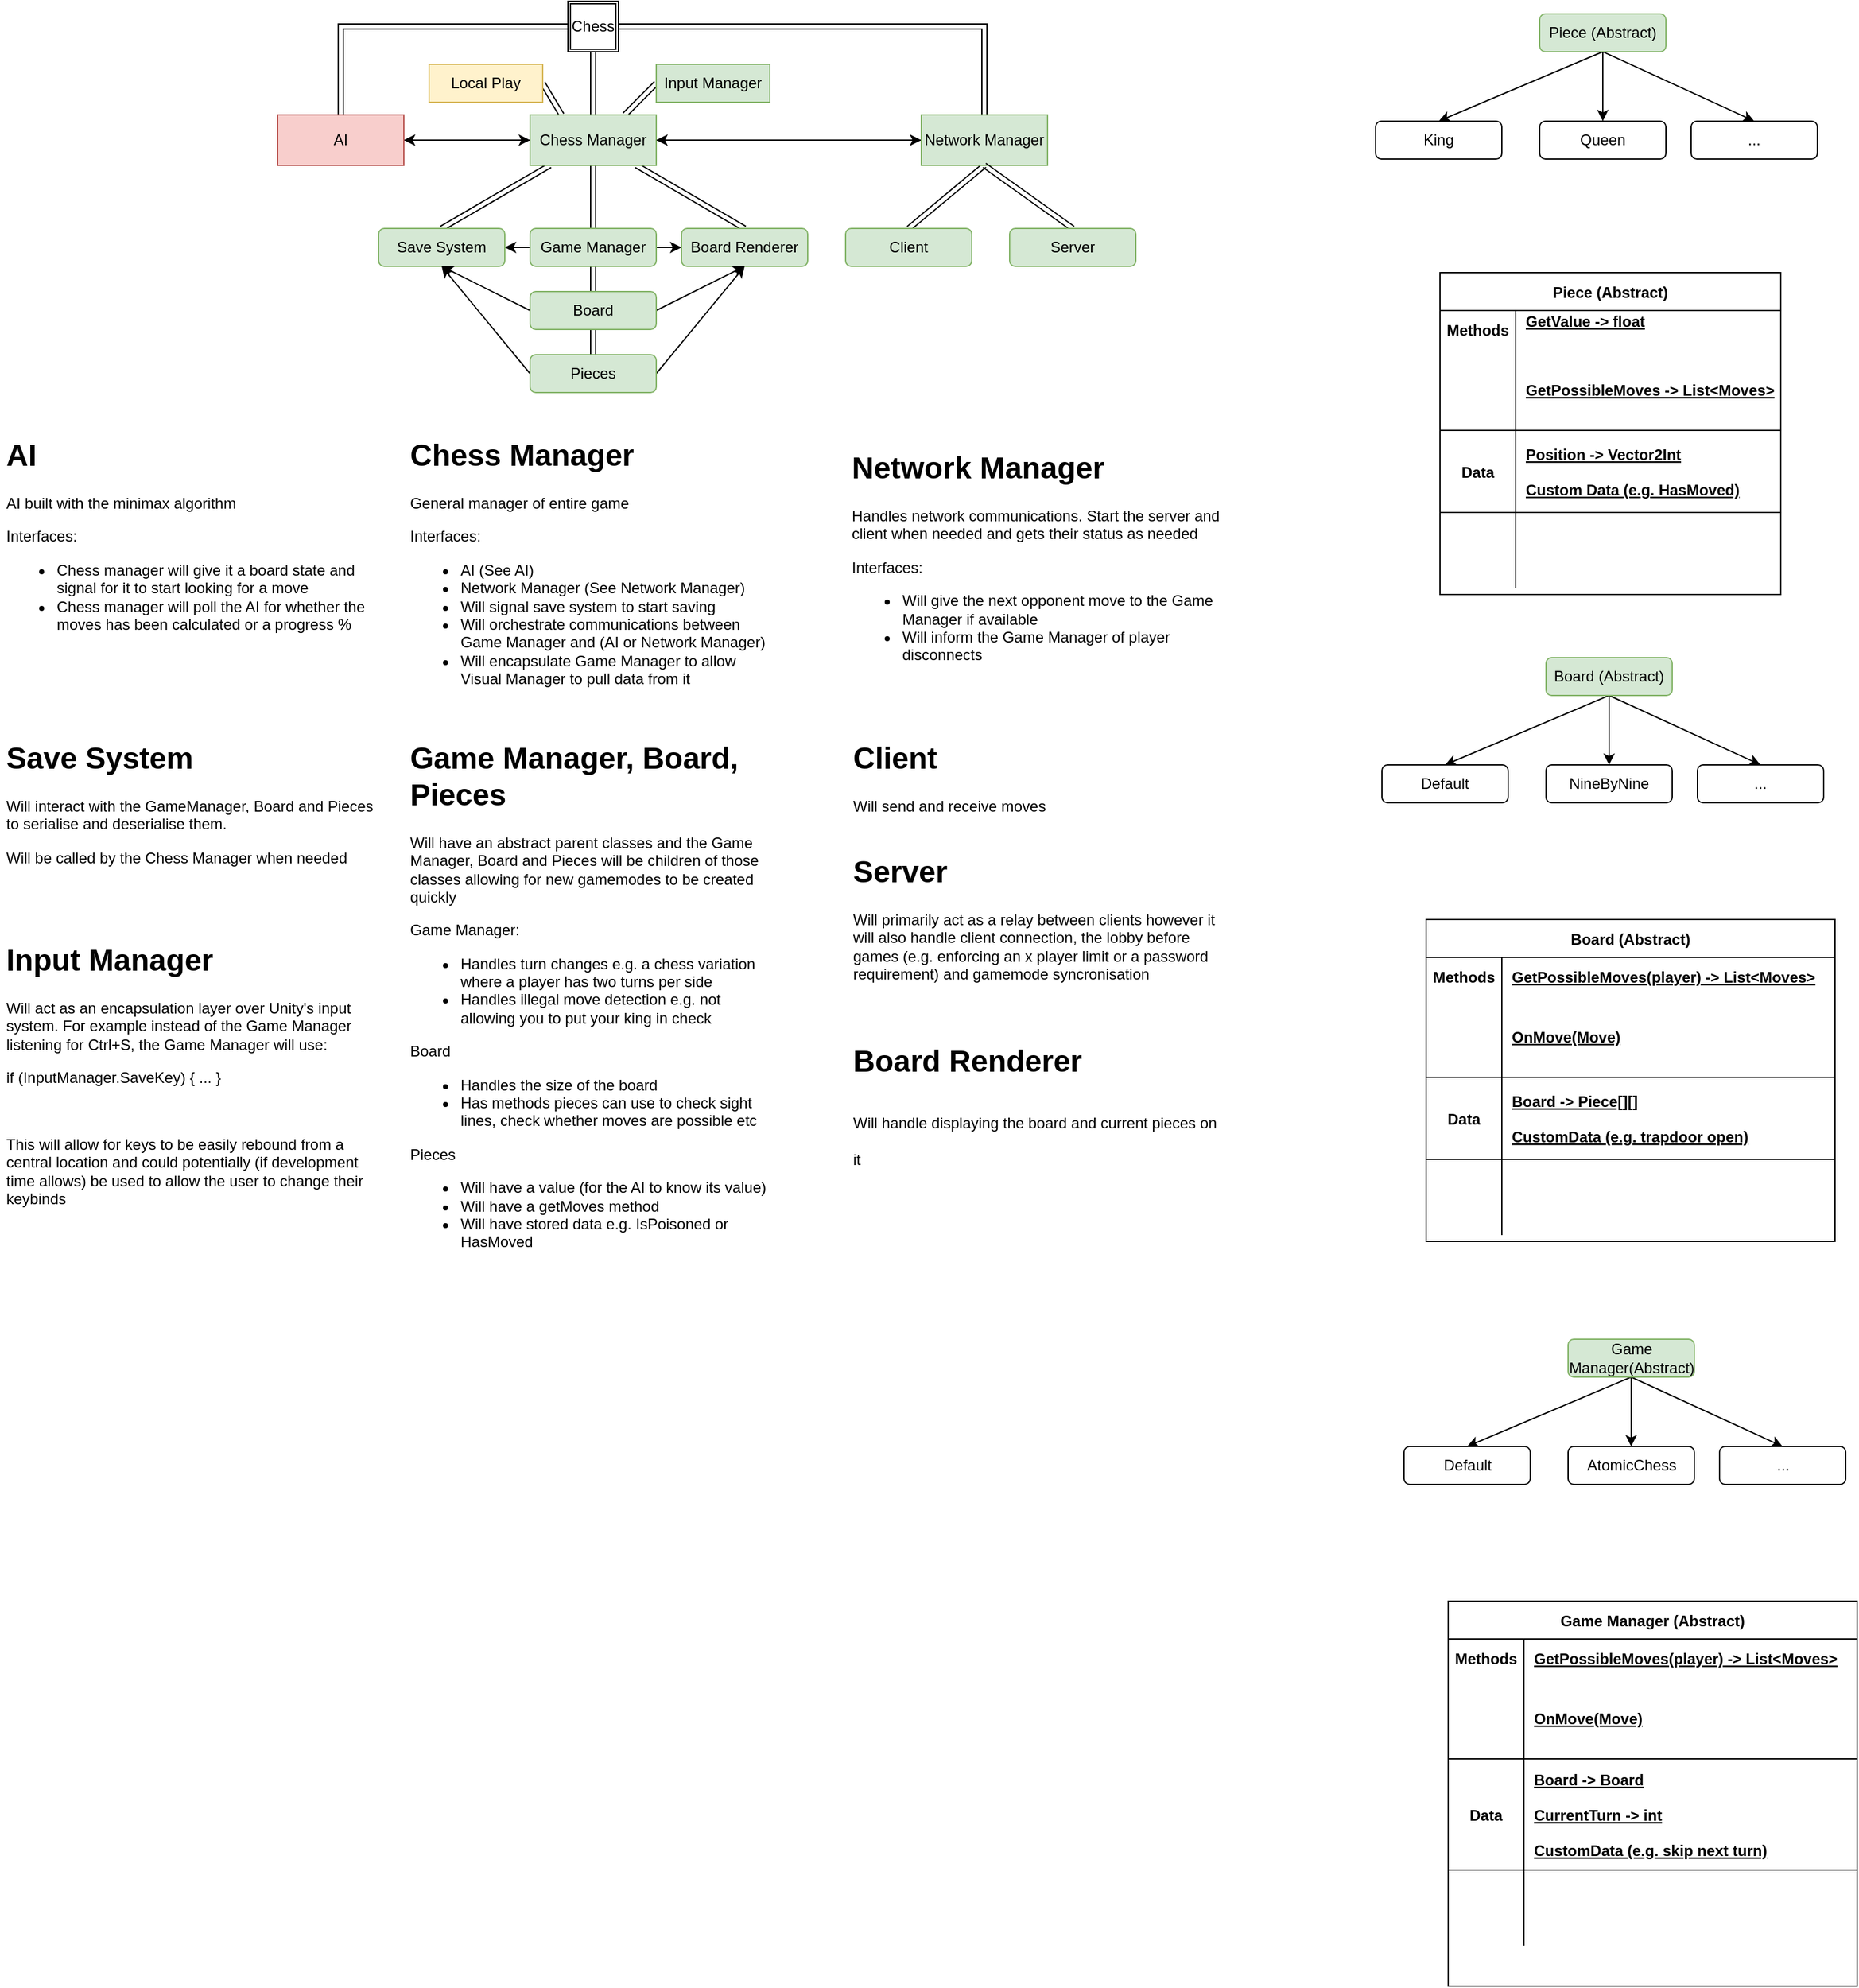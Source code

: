 <mxfile version="20.5.1" type="device" pages="5"><diagram id="SsYVPQBjMPXw2YepnRtf" name="Overview"><mxGraphModel dx="2044" dy="1071" grid="1" gridSize="10" guides="1" tooltips="1" connect="1" arrows="1" fold="1" page="1" pageScale="1" pageWidth="2000" pageHeight="2000" math="0" shadow="0"><root><mxCell id="0"/><mxCell id="1" parent="0"/><mxCell id="h8nuKcstG7CEJwlITLcQ-13" style="edgeStyle=orthogonalEdgeStyle;shape=link;rounded=0;orthogonalLoop=1;jettySize=auto;html=1;entryX=0.5;entryY=0;entryDx=0;entryDy=0;" parent="1" source="h8nuKcstG7CEJwlITLcQ-1" target="h8nuKcstG7CEJwlITLcQ-9" edge="1"><mxGeometry relative="1" as="geometry"/></mxCell><mxCell id="h8nuKcstG7CEJwlITLcQ-14" style="edgeStyle=orthogonalEdgeStyle;shape=link;rounded=0;orthogonalLoop=1;jettySize=auto;html=1;entryX=0.5;entryY=0;entryDx=0;entryDy=0;" parent="1" source="h8nuKcstG7CEJwlITLcQ-1" target="h8nuKcstG7CEJwlITLcQ-3" edge="1"><mxGeometry relative="1" as="geometry"/></mxCell><mxCell id="h8nuKcstG7CEJwlITLcQ-15" style="edgeStyle=orthogonalEdgeStyle;shape=link;rounded=0;orthogonalLoop=1;jettySize=auto;html=1;entryX=0.5;entryY=0;entryDx=0;entryDy=0;" parent="1" source="h8nuKcstG7CEJwlITLcQ-1" target="h8nuKcstG7CEJwlITLcQ-5" edge="1"><mxGeometry relative="1" as="geometry"/></mxCell><mxCell id="h8nuKcstG7CEJwlITLcQ-1" value="Chess" style="shape=ext;double=1;whiteSpace=wrap;html=1;aspect=fixed;" parent="1" vertex="1"><mxGeometry x="1020" y="10" width="40" height="40" as="geometry"/></mxCell><mxCell id="h8nuKcstG7CEJwlITLcQ-10" style="edgeStyle=orthogonalEdgeStyle;rounded=0;orthogonalLoop=1;jettySize=auto;html=1;" parent="1" source="h8nuKcstG7CEJwlITLcQ-3" target="h8nuKcstG7CEJwlITLcQ-9" edge="1"><mxGeometry relative="1" as="geometry"/></mxCell><mxCell id="h8nuKcstG7CEJwlITLcQ-17" style="edgeStyle=orthogonalEdgeStyle;rounded=0;orthogonalLoop=1;jettySize=auto;html=1;exitX=0;exitY=0.5;exitDx=0;exitDy=0;entryX=1;entryY=0.5;entryDx=0;entryDy=0;" parent="1" source="h8nuKcstG7CEJwlITLcQ-3" target="h8nuKcstG7CEJwlITLcQ-5" edge="1"><mxGeometry relative="1" as="geometry"/></mxCell><mxCell id="h8nuKcstG7CEJwlITLcQ-22" style="edgeStyle=none;shape=link;rounded=0;orthogonalLoop=1;jettySize=auto;html=1;entryX=0.5;entryY=0;entryDx=0;entryDy=0;" parent="1" source="h8nuKcstG7CEJwlITLcQ-3" target="h8nuKcstG7CEJwlITLcQ-19" edge="1"><mxGeometry relative="1" as="geometry"/></mxCell><mxCell id="h8nuKcstG7CEJwlITLcQ-23" style="edgeStyle=none;shape=link;rounded=0;orthogonalLoop=1;jettySize=auto;html=1;entryX=0.5;entryY=0;entryDx=0;entryDy=0;" parent="1" source="h8nuKcstG7CEJwlITLcQ-3" target="h8nuKcstG7CEJwlITLcQ-18" edge="1"><mxGeometry relative="1" as="geometry"/></mxCell><mxCell id="h8nuKcstG7CEJwlITLcQ-24" style="edgeStyle=none;shape=link;rounded=0;orthogonalLoop=1;jettySize=auto;html=1;entryX=0.5;entryY=0;entryDx=0;entryDy=0;" parent="1" source="h8nuKcstG7CEJwlITLcQ-3" target="h8nuKcstG7CEJwlITLcQ-20" edge="1"><mxGeometry relative="1" as="geometry"/></mxCell><mxCell id="fi1bEZxrc1-2y8NFk42M-3" style="edgeStyle=none;shape=link;rounded=0;orthogonalLoop=1;jettySize=auto;html=1;exitX=0.75;exitY=0;exitDx=0;exitDy=0;entryX=0;entryY=0.5;entryDx=0;entryDy=0;" parent="1" source="h8nuKcstG7CEJwlITLcQ-3" target="fi1bEZxrc1-2y8NFk42M-2" edge="1"><mxGeometry relative="1" as="geometry"/></mxCell><mxCell id="txeY-TmiMxLKm7RGeQa2-3" style="rounded=0;orthogonalLoop=1;jettySize=auto;html=1;exitX=0.25;exitY=0;exitDx=0;exitDy=0;entryX=1;entryY=0.5;entryDx=0;entryDy=0;shape=link;" edge="1" parent="1" source="h8nuKcstG7CEJwlITLcQ-3" target="txeY-TmiMxLKm7RGeQa2-1"><mxGeometry relative="1" as="geometry"/></mxCell><mxCell id="h8nuKcstG7CEJwlITLcQ-3" value="Chess Manager" style="rounded=0;whiteSpace=wrap;html=1;fillColor=#d5e8d4;strokeColor=#82b366;" parent="1" vertex="1"><mxGeometry x="990" y="100" width="100" height="40" as="geometry"/></mxCell><mxCell id="h8nuKcstG7CEJwlITLcQ-7" style="edgeStyle=orthogonalEdgeStyle;rounded=0;orthogonalLoop=1;jettySize=auto;html=1;entryX=0;entryY=0.5;entryDx=0;entryDy=0;" parent="1" source="h8nuKcstG7CEJwlITLcQ-5" target="h8nuKcstG7CEJwlITLcQ-3" edge="1"><mxGeometry relative="1" as="geometry"/></mxCell><mxCell id="h8nuKcstG7CEJwlITLcQ-5" value="AI" style="rounded=0;whiteSpace=wrap;html=1;fillColor=#f8cecc;strokeColor=#b85450;" parent="1" vertex="1"><mxGeometry x="790" y="100" width="100" height="40" as="geometry"/></mxCell><mxCell id="h8nuKcstG7CEJwlITLcQ-11" style="edgeStyle=orthogonalEdgeStyle;rounded=0;orthogonalLoop=1;jettySize=auto;html=1;entryX=1;entryY=0.5;entryDx=0;entryDy=0;" parent="1" source="h8nuKcstG7CEJwlITLcQ-9" target="h8nuKcstG7CEJwlITLcQ-3" edge="1"><mxGeometry relative="1" as="geometry"/></mxCell><mxCell id="h8nuKcstG7CEJwlITLcQ-37" style="edgeStyle=none;shape=link;rounded=0;orthogonalLoop=1;jettySize=auto;html=1;exitX=0.5;exitY=1;exitDx=0;exitDy=0;entryX=0.5;entryY=0;entryDx=0;entryDy=0;" parent="1" source="h8nuKcstG7CEJwlITLcQ-9" target="h8nuKcstG7CEJwlITLcQ-35" edge="1"><mxGeometry relative="1" as="geometry"/></mxCell><mxCell id="h8nuKcstG7CEJwlITLcQ-9" value="Network Manager" style="rounded=0;whiteSpace=wrap;html=1;fillColor=#d5e8d4;strokeColor=#82b366;" parent="1" vertex="1"><mxGeometry x="1300" y="100" width="100" height="40" as="geometry"/></mxCell><mxCell id="h8nuKcstG7CEJwlITLcQ-25" style="edgeStyle=none;rounded=0;orthogonalLoop=1;jettySize=auto;html=1;exitX=0;exitY=0.5;exitDx=0;exitDy=0;entryX=1;entryY=0.5;entryDx=0;entryDy=0;" parent="1" source="h8nuKcstG7CEJwlITLcQ-18" target="h8nuKcstG7CEJwlITLcQ-19" edge="1"><mxGeometry relative="1" as="geometry"/></mxCell><mxCell id="h8nuKcstG7CEJwlITLcQ-26" style="edgeStyle=none;rounded=0;orthogonalLoop=1;jettySize=auto;html=1;exitX=1;exitY=0.5;exitDx=0;exitDy=0;entryX=0;entryY=0.5;entryDx=0;entryDy=0;" parent="1" source="h8nuKcstG7CEJwlITLcQ-18" target="h8nuKcstG7CEJwlITLcQ-20" edge="1"><mxGeometry relative="1" as="geometry"/></mxCell><mxCell id="h8nuKcstG7CEJwlITLcQ-29" style="edgeStyle=none;shape=link;rounded=0;orthogonalLoop=1;jettySize=auto;html=1;exitX=0.5;exitY=1;exitDx=0;exitDy=0;entryX=0.5;entryY=0;entryDx=0;entryDy=0;" parent="1" source="h8nuKcstG7CEJwlITLcQ-18" target="h8nuKcstG7CEJwlITLcQ-27" edge="1"><mxGeometry relative="1" as="geometry"/></mxCell><mxCell id="h8nuKcstG7CEJwlITLcQ-18" value="Game Manager" style="rounded=1;whiteSpace=wrap;html=1;fillColor=#d5e8d4;strokeColor=#82b366;" parent="1" vertex="1"><mxGeometry x="990" y="190" width="100" height="30" as="geometry"/></mxCell><mxCell id="h8nuKcstG7CEJwlITLcQ-19" value="Save System" style="rounded=1;whiteSpace=wrap;html=1;fillColor=#d5e8d4;strokeColor=#82b366;" parent="1" vertex="1"><mxGeometry x="870" y="190" width="100" height="30" as="geometry"/></mxCell><mxCell id="h8nuKcstG7CEJwlITLcQ-20" value="Board Renderer" style="rounded=1;whiteSpace=wrap;html=1;fillColor=#d5e8d4;strokeColor=#82b366;" parent="1" vertex="1"><mxGeometry x="1110" y="190" width="100" height="30" as="geometry"/></mxCell><mxCell id="h8nuKcstG7CEJwlITLcQ-21" style="edgeStyle=none;rounded=0;orthogonalLoop=1;jettySize=auto;html=1;entryX=0.5;entryY=1;entryDx=0;entryDy=0;" parent="1" source="h8nuKcstG7CEJwlITLcQ-3" target="h8nuKcstG7CEJwlITLcQ-3" edge="1"><mxGeometry relative="1" as="geometry"/></mxCell><mxCell id="h8nuKcstG7CEJwlITLcQ-30" style="edgeStyle=none;shape=link;rounded=0;orthogonalLoop=1;jettySize=auto;html=1;exitX=0.5;exitY=1;exitDx=0;exitDy=0;entryX=0.5;entryY=0;entryDx=0;entryDy=0;" parent="1" source="h8nuKcstG7CEJwlITLcQ-27" target="h8nuKcstG7CEJwlITLcQ-28" edge="1"><mxGeometry relative="1" as="geometry"/></mxCell><mxCell id="h8nuKcstG7CEJwlITLcQ-31" style="edgeStyle=none;rounded=0;orthogonalLoop=1;jettySize=auto;html=1;exitX=0;exitY=0.5;exitDx=0;exitDy=0;entryX=0.5;entryY=1;entryDx=0;entryDy=0;" parent="1" source="h8nuKcstG7CEJwlITLcQ-27" target="h8nuKcstG7CEJwlITLcQ-19" edge="1"><mxGeometry relative="1" as="geometry"/></mxCell><mxCell id="h8nuKcstG7CEJwlITLcQ-33" style="edgeStyle=none;rounded=0;orthogonalLoop=1;jettySize=auto;html=1;exitX=1;exitY=0.5;exitDx=0;exitDy=0;entryX=0.5;entryY=1;entryDx=0;entryDy=0;" parent="1" source="h8nuKcstG7CEJwlITLcQ-27" target="h8nuKcstG7CEJwlITLcQ-20" edge="1"><mxGeometry relative="1" as="geometry"/></mxCell><mxCell id="h8nuKcstG7CEJwlITLcQ-27" value="Board" style="rounded=1;whiteSpace=wrap;html=1;fillColor=#d5e8d4;strokeColor=#82b366;" parent="1" vertex="1"><mxGeometry x="990" y="240" width="100" height="30" as="geometry"/></mxCell><mxCell id="h8nuKcstG7CEJwlITLcQ-32" style="edgeStyle=none;rounded=0;orthogonalLoop=1;jettySize=auto;html=1;exitX=0;exitY=0.5;exitDx=0;exitDy=0;" parent="1" source="h8nuKcstG7CEJwlITLcQ-28" edge="1"><mxGeometry relative="1" as="geometry"><mxPoint x="920" y="220" as="targetPoint"/></mxGeometry></mxCell><mxCell id="h8nuKcstG7CEJwlITLcQ-34" style="edgeStyle=none;rounded=0;orthogonalLoop=1;jettySize=auto;html=1;exitX=1;exitY=0.5;exitDx=0;exitDy=0;" parent="1" source="h8nuKcstG7CEJwlITLcQ-28" edge="1"><mxGeometry relative="1" as="geometry"><mxPoint x="1160" y="220" as="targetPoint"/></mxGeometry></mxCell><mxCell id="h8nuKcstG7CEJwlITLcQ-28" value="Pieces" style="rounded=1;whiteSpace=wrap;html=1;fillColor=#d5e8d4;strokeColor=#82b366;" parent="1" vertex="1"><mxGeometry x="990" y="290" width="100" height="30" as="geometry"/></mxCell><mxCell id="h8nuKcstG7CEJwlITLcQ-35" value="Client" style="rounded=1;whiteSpace=wrap;html=1;fillColor=#d5e8d4;strokeColor=#82b366;" parent="1" vertex="1"><mxGeometry x="1240" y="190" width="100" height="30" as="geometry"/></mxCell><mxCell id="h8nuKcstG7CEJwlITLcQ-38" style="edgeStyle=none;shape=link;rounded=0;orthogonalLoop=1;jettySize=auto;html=1;exitX=0.5;exitY=0;exitDx=0;exitDy=0;entryX=0.5;entryY=1;entryDx=0;entryDy=0;" parent="1" source="h8nuKcstG7CEJwlITLcQ-36" target="h8nuKcstG7CEJwlITLcQ-9" edge="1"><mxGeometry relative="1" as="geometry"/></mxCell><mxCell id="h8nuKcstG7CEJwlITLcQ-36" value="Server" style="rounded=1;whiteSpace=wrap;html=1;fillColor=#d5e8d4;strokeColor=#82b366;" parent="1" vertex="1"><mxGeometry x="1370" y="190" width="100" height="30" as="geometry"/></mxCell><mxCell id="h8nuKcstG7CEJwlITLcQ-39" value="&lt;h1&gt;AI&lt;/h1&gt;&lt;p&gt;AI built with the minimax algorithm&lt;/p&gt;&lt;p&gt;Interfaces:&lt;/p&gt;&lt;p&gt;&lt;/p&gt;&lt;ul&gt;&lt;li&gt;Chess manager will give it a board state and signal for it to start looking for a move&lt;/li&gt;&lt;li&gt;Chess manager will poll the AI for whether the moves has been calculated or a progress %&lt;/li&gt;&lt;/ul&gt;&lt;p&gt;&lt;/p&gt;" style="text;html=1;strokeColor=none;fillColor=none;spacing=5;spacingTop=-20;whiteSpace=wrap;overflow=hidden;rounded=0;" parent="1" vertex="1"><mxGeometry x="570" y="350" width="300" height="210" as="geometry"/></mxCell><mxCell id="h8nuKcstG7CEJwlITLcQ-40" value="&lt;h1&gt;Chess Manager&lt;/h1&gt;&lt;p&gt;General manager of entire game&lt;/p&gt;&lt;p&gt;Interfaces:&lt;/p&gt;&lt;p&gt;&lt;/p&gt;&lt;ul&gt;&lt;li&gt;AI (See AI)&lt;/li&gt;&lt;li&gt;Network Manager (See Network Manager)&lt;/li&gt;&lt;li&gt;Will signal save system to start saving&lt;/li&gt;&lt;li&gt;Will orchestrate communications between Game Manager and (AI or Network Manager)&lt;/li&gt;&lt;li&gt;Will encapsulate Game Manager to allow Visual Manager to pull data from it&lt;/li&gt;&lt;/ul&gt;&lt;p&gt;&lt;/p&gt;" style="text;html=1;strokeColor=none;fillColor=none;spacing=5;spacingTop=-20;whiteSpace=wrap;overflow=hidden;rounded=0;" parent="1" vertex="1"><mxGeometry x="890" y="350" width="300" height="210" as="geometry"/></mxCell><mxCell id="h8nuKcstG7CEJwlITLcQ-41" value="&lt;h1&gt;Network Manager&lt;/h1&gt;&lt;p&gt;Handles network communications. Start the server and client when needed and gets their status as needed&lt;/p&gt;&lt;p&gt;Interfaces:&lt;/p&gt;&lt;p&gt;&lt;/p&gt;&lt;ul&gt;&lt;li&gt;Will give the next opponent move to the Game Manager if available&lt;/li&gt;&lt;li&gt;Will inform the Game Manager of player disconnects&lt;/li&gt;&lt;/ul&gt;&lt;p&gt;&lt;/p&gt;" style="text;html=1;strokeColor=none;fillColor=none;spacing=5;spacingTop=-20;whiteSpace=wrap;overflow=hidden;rounded=0;" parent="1" vertex="1"><mxGeometry x="1240" y="360" width="300" height="210" as="geometry"/></mxCell><mxCell id="h8nuKcstG7CEJwlITLcQ-42" value="&lt;h1&gt;Game Manager, Board, Pieces&lt;/h1&gt;&lt;p&gt;Will have an abstract parent classes and the Game Manager, Board and Pieces will be children of those classes allowing for new gamemodes to be created quickly&lt;/p&gt;&lt;p&gt;Game Manager:&lt;/p&gt;&lt;p&gt;&lt;/p&gt;&lt;ul&gt;&lt;li&gt;Handles turn changes e.g. a chess variation where a player has two turns per side&lt;/li&gt;&lt;li&gt;Handles illegal move detection e.g. not allowing you to put your king in check&lt;/li&gt;&lt;/ul&gt;Board&lt;br&gt;&lt;ul&gt;&lt;li&gt;Handles the size of the board&lt;/li&gt;&lt;li&gt;Has methods pieces can use to check sight lines, check whether moves are possible etc&lt;/li&gt;&lt;/ul&gt;Pieces&lt;br&gt;&lt;ul&gt;&lt;li&gt;Will have a value (for the AI to know its value)&lt;/li&gt;&lt;li&gt;Will have a getMoves method&lt;/li&gt;&lt;li&gt;Will have stored data e.g. IsPoisoned or HasMoved&lt;/li&gt;&lt;/ul&gt;&lt;p&gt;&lt;/p&gt;&lt;p&gt;&lt;/p&gt;" style="text;html=1;strokeColor=none;fillColor=none;spacing=5;spacingTop=-20;whiteSpace=wrap;overflow=hidden;rounded=0;" parent="1" vertex="1"><mxGeometry x="890" y="590" width="300" height="420" as="geometry"/></mxCell><mxCell id="h8nuKcstG7CEJwlITLcQ-44" value="&lt;h1&gt;&lt;span style=&quot;background-color: initial;&quot;&gt;Client&lt;/span&gt;&lt;/h1&gt;&lt;div&gt;&lt;span style=&quot;background-color: initial;&quot;&gt;Will send and receive moves&lt;/span&gt;&lt;/div&gt;&lt;p&gt;&lt;/p&gt;" style="text;html=1;strokeColor=none;fillColor=none;spacing=5;spacingTop=-20;whiteSpace=wrap;overflow=hidden;rounded=0;" parent="1" vertex="1"><mxGeometry x="1241" y="590" width="300" height="80" as="geometry"/></mxCell><mxCell id="h8nuKcstG7CEJwlITLcQ-45" value="&lt;h1&gt;&lt;span style=&quot;background-color: initial;&quot;&gt;Server&lt;/span&gt;&lt;/h1&gt;&lt;div&gt;&lt;span style=&quot;background-color: initial;&quot;&gt;Will primarily act as a relay between clients however it will also handle client connection, the lobby before games (e.g. enforcing an x player limit or a password requirement) and gamemode syncronisation&lt;/span&gt;&lt;/div&gt;&lt;p&gt;&lt;/p&gt;" style="text;html=1;strokeColor=none;fillColor=none;spacing=5;spacingTop=-20;whiteSpace=wrap;overflow=hidden;rounded=0;" parent="1" vertex="1"><mxGeometry x="1241" y="680" width="300" height="110" as="geometry"/></mxCell><mxCell id="fi1bEZxrc1-2y8NFk42M-1" value="&lt;h1&gt;Save System&lt;/h1&gt;&lt;p&gt;Will interact with the GameManager, Board and Pieces to serialise and deserialise them.&lt;/p&gt;&lt;p&gt;Will be called by the Chess Manager when needed&lt;/p&gt;&lt;p&gt;&lt;/p&gt;&lt;p&gt;&lt;/p&gt;" style="text;html=1;strokeColor=none;fillColor=none;spacing=5;spacingTop=-20;whiteSpace=wrap;overflow=hidden;rounded=0;" parent="1" vertex="1"><mxGeometry x="570" y="590" width="300" height="130" as="geometry"/></mxCell><mxCell id="fi1bEZxrc1-2y8NFk42M-2" value="Input Manager" style="rounded=0;whiteSpace=wrap;html=1;fillColor=#d5e8d4;strokeColor=#82b366;" parent="1" vertex="1"><mxGeometry x="1090" y="60" width="90" height="30" as="geometry"/></mxCell><mxCell id="fi1bEZxrc1-2y8NFk42M-4" value="&lt;h1&gt;Input Manager&lt;/h1&gt;&lt;p&gt;Will act as an encapsulation layer over Unity's input system. For example instead of the Game Manager listening for Ctrl+S, the Game Manager will use:&lt;/p&gt;&lt;p&gt;if (InputManager.SaveKey) { ... }&lt;/p&gt;&lt;p&gt;&lt;br&gt;&lt;/p&gt;&lt;p&gt;This will allow for keys to be easily rebound from a central location and could potentially (if development time allows) be used to allow the user to change their keybinds&lt;/p&gt;&lt;p&gt;&lt;/p&gt;&lt;p&gt;&lt;/p&gt;" style="text;html=1;strokeColor=none;fillColor=none;spacing=5;spacingTop=-20;whiteSpace=wrap;overflow=hidden;rounded=0;" parent="1" vertex="1"><mxGeometry x="570" y="750" width="300" height="230" as="geometry"/></mxCell><mxCell id="F6VNp0IMm9RkLIZq4vwl-6" style="edgeStyle=none;rounded=0;orthogonalLoop=1;jettySize=auto;html=1;exitX=0.5;exitY=1;exitDx=0;exitDy=0;entryX=0.5;entryY=0;entryDx=0;entryDy=0;" parent="1" source="F6VNp0IMm9RkLIZq4vwl-1" target="F6VNp0IMm9RkLIZq4vwl-2" edge="1"><mxGeometry relative="1" as="geometry"/></mxCell><mxCell id="F6VNp0IMm9RkLIZq4vwl-7" style="edgeStyle=none;rounded=0;orthogonalLoop=1;jettySize=auto;html=1;exitX=0.5;exitY=1;exitDx=0;exitDy=0;entryX=0.5;entryY=0;entryDx=0;entryDy=0;" parent="1" source="F6VNp0IMm9RkLIZq4vwl-1" target="F6VNp0IMm9RkLIZq4vwl-3" edge="1"><mxGeometry relative="1" as="geometry"/></mxCell><mxCell id="F6VNp0IMm9RkLIZq4vwl-8" style="edgeStyle=none;rounded=0;orthogonalLoop=1;jettySize=auto;html=1;exitX=0.5;exitY=1;exitDx=0;exitDy=0;entryX=0.5;entryY=0;entryDx=0;entryDy=0;" parent="1" source="F6VNp0IMm9RkLIZq4vwl-1" target="F6VNp0IMm9RkLIZq4vwl-4" edge="1"><mxGeometry relative="1" as="geometry"/></mxCell><mxCell id="F6VNp0IMm9RkLIZq4vwl-1" value="Piece (Abstract)" style="rounded=1;whiteSpace=wrap;html=1;fillColor=#d5e8d4;strokeColor=#82b366;" parent="1" vertex="1"><mxGeometry x="1790" y="20" width="100" height="30" as="geometry"/></mxCell><mxCell id="F6VNp0IMm9RkLIZq4vwl-2" value="King" style="rounded=1;whiteSpace=wrap;html=1;" parent="1" vertex="1"><mxGeometry x="1660" y="105" width="100" height="30" as="geometry"/></mxCell><mxCell id="F6VNp0IMm9RkLIZq4vwl-3" value="Queen" style="rounded=1;whiteSpace=wrap;html=1;" parent="1" vertex="1"><mxGeometry x="1790" y="105" width="100" height="30" as="geometry"/></mxCell><mxCell id="F6VNp0IMm9RkLIZq4vwl-4" value="..." style="rounded=1;whiteSpace=wrap;html=1;" parent="1" vertex="1"><mxGeometry x="1910" y="105" width="100" height="30" as="geometry"/></mxCell><mxCell id="F6VNp0IMm9RkLIZq4vwl-9" value="Piece (Abstract)" style="shape=table;startSize=30;container=1;collapsible=1;childLayout=tableLayout;fixedRows=1;rowLines=0;fontStyle=1;align=center;resizeLast=1;" parent="1" vertex="1"><mxGeometry x="1711" y="225" width="270" height="255" as="geometry"><mxRectangle x="1710" y="225" width="70" height="30" as="alternateBounds"/></mxGeometry></mxCell><mxCell id="F6VNp0IMm9RkLIZq4vwl-10" value="" style="shape=tableRow;horizontal=0;startSize=0;swimlaneHead=0;swimlaneBody=0;fillColor=none;collapsible=0;dropTarget=0;points=[[0,0.5],[1,0.5]];portConstraint=eastwest;top=0;left=0;right=0;bottom=0;" parent="F6VNp0IMm9RkLIZq4vwl-9" vertex="1"><mxGeometry y="30" width="270" height="30" as="geometry"/></mxCell><mxCell id="F6VNp0IMm9RkLIZq4vwl-11" value="Methods" style="shape=partialRectangle;connectable=0;fillColor=none;top=0;left=0;bottom=0;right=0;fontStyle=1;overflow=hidden;" parent="F6VNp0IMm9RkLIZq4vwl-10" vertex="1"><mxGeometry width="60" height="30" as="geometry"><mxRectangle width="60" height="30" as="alternateBounds"/></mxGeometry></mxCell><mxCell id="F6VNp0IMm9RkLIZq4vwl-12" value="GetValue -&gt; float&#10;&#10;GetPossibleMoves -&gt; List&lt;Moves&gt;" style="shape=partialRectangle;connectable=0;fillColor=none;top=0;left=0;bottom=0;right=0;align=left;spacingLeft=6;fontStyle=5;overflow=hidden;" parent="F6VNp0IMm9RkLIZq4vwl-10" vertex="1"><mxGeometry x="60" width="210" height="30" as="geometry"><mxRectangle width="210" height="30" as="alternateBounds"/></mxGeometry></mxCell><mxCell id="F6VNp0IMm9RkLIZq4vwl-13" value="" style="shape=tableRow;horizontal=0;startSize=0;swimlaneHead=0;swimlaneBody=0;fillColor=none;collapsible=0;dropTarget=0;points=[[0,0.5],[1,0.5]];portConstraint=eastwest;top=0;left=0;right=0;bottom=1;" parent="F6VNp0IMm9RkLIZq4vwl-9" vertex="1"><mxGeometry y="60" width="270" height="65" as="geometry"/></mxCell><mxCell id="F6VNp0IMm9RkLIZq4vwl-14" value="" style="shape=partialRectangle;connectable=0;fillColor=none;top=0;left=0;bottom=0;right=0;fontStyle=1;overflow=hidden;" parent="F6VNp0IMm9RkLIZq4vwl-13" vertex="1"><mxGeometry width="60" height="65" as="geometry"><mxRectangle width="60" height="65" as="alternateBounds"/></mxGeometry></mxCell><mxCell id="F6VNp0IMm9RkLIZq4vwl-15" value="GetPossibleMoves -&gt; List&lt;Moves&gt;" style="shape=partialRectangle;connectable=0;fillColor=none;top=0;left=0;bottom=0;right=0;align=left;spacingLeft=6;fontStyle=5;overflow=hidden;" parent="F6VNp0IMm9RkLIZq4vwl-13" vertex="1"><mxGeometry x="60" width="210" height="65" as="geometry"><mxRectangle width="210" height="65" as="alternateBounds"/></mxGeometry></mxCell><mxCell id="F6VNp0IMm9RkLIZq4vwl-22" style="shape=tableRow;horizontal=0;startSize=0;swimlaneHead=0;swimlaneBody=0;fillColor=none;collapsible=0;dropTarget=0;points=[[0,0.5],[1,0.5]];portConstraint=eastwest;top=0;left=0;right=0;bottom=1;" parent="F6VNp0IMm9RkLIZq4vwl-9" vertex="1"><mxGeometry y="125" width="270" height="65" as="geometry"/></mxCell><mxCell id="F6VNp0IMm9RkLIZq4vwl-23" value="Data" style="shape=partialRectangle;connectable=0;fillColor=none;top=0;left=0;bottom=0;right=0;fontStyle=1;overflow=hidden;" parent="F6VNp0IMm9RkLIZq4vwl-22" vertex="1"><mxGeometry width="60" height="65" as="geometry"><mxRectangle width="60" height="65" as="alternateBounds"/></mxGeometry></mxCell><mxCell id="F6VNp0IMm9RkLIZq4vwl-24" value="Position -&gt; Vector2Int&#10;&#10;Custom Data (e.g. HasMoved)" style="shape=partialRectangle;connectable=0;fillColor=none;top=0;left=0;bottom=0;right=0;align=left;spacingLeft=6;fontStyle=5;overflow=hidden;" parent="F6VNp0IMm9RkLIZq4vwl-22" vertex="1"><mxGeometry x="60" width="210" height="65" as="geometry"><mxRectangle width="210" height="65" as="alternateBounds"/></mxGeometry></mxCell><mxCell id="F6VNp0IMm9RkLIZq4vwl-16" value="" style="shape=tableRow;horizontal=0;startSize=0;swimlaneHead=0;swimlaneBody=0;fillColor=none;collapsible=0;dropTarget=0;points=[[0,0.5],[1,0.5]];portConstraint=eastwest;top=0;left=0;right=0;bottom=0;" parent="F6VNp0IMm9RkLIZq4vwl-9" vertex="1"><mxGeometry y="190" width="270" height="30" as="geometry"/></mxCell><mxCell id="F6VNp0IMm9RkLIZq4vwl-17" value="" style="shape=partialRectangle;connectable=0;fillColor=none;top=0;left=0;bottom=0;right=0;editable=1;overflow=hidden;" parent="F6VNp0IMm9RkLIZq4vwl-16" vertex="1"><mxGeometry width="60" height="30" as="geometry"><mxRectangle width="60" height="30" as="alternateBounds"/></mxGeometry></mxCell><mxCell id="F6VNp0IMm9RkLIZq4vwl-18" value="" style="shape=partialRectangle;connectable=0;fillColor=none;top=0;left=0;bottom=0;right=0;align=left;spacingLeft=6;overflow=hidden;" parent="F6VNp0IMm9RkLIZq4vwl-16" vertex="1"><mxGeometry x="60" width="210" height="30" as="geometry"><mxRectangle width="210" height="30" as="alternateBounds"/></mxGeometry></mxCell><mxCell id="F6VNp0IMm9RkLIZq4vwl-19" value="" style="shape=tableRow;horizontal=0;startSize=0;swimlaneHead=0;swimlaneBody=0;fillColor=none;collapsible=0;dropTarget=0;points=[[0,0.5],[1,0.5]];portConstraint=eastwest;top=0;left=0;right=0;bottom=0;" parent="F6VNp0IMm9RkLIZq4vwl-9" vertex="1"><mxGeometry y="220" width="270" height="30" as="geometry"/></mxCell><mxCell id="F6VNp0IMm9RkLIZq4vwl-20" value="" style="shape=partialRectangle;connectable=0;fillColor=none;top=0;left=0;bottom=0;right=0;editable=1;overflow=hidden;" parent="F6VNp0IMm9RkLIZq4vwl-19" vertex="1"><mxGeometry width="60" height="30" as="geometry"><mxRectangle width="60" height="30" as="alternateBounds"/></mxGeometry></mxCell><mxCell id="F6VNp0IMm9RkLIZq4vwl-21" value="" style="shape=partialRectangle;connectable=0;fillColor=none;top=0;left=0;bottom=0;right=0;align=left;spacingLeft=6;overflow=hidden;" parent="F6VNp0IMm9RkLIZq4vwl-19" vertex="1"><mxGeometry x="60" width="210" height="30" as="geometry"><mxRectangle width="210" height="30" as="alternateBounds"/></mxGeometry></mxCell><mxCell id="F6VNp0IMm9RkLIZq4vwl-25" style="edgeStyle=none;rounded=0;orthogonalLoop=1;jettySize=auto;html=1;exitX=0.5;exitY=1;exitDx=0;exitDy=0;entryX=0.5;entryY=0;entryDx=0;entryDy=0;" parent="1" source="F6VNp0IMm9RkLIZq4vwl-28" target="F6VNp0IMm9RkLIZq4vwl-29" edge="1"><mxGeometry relative="1" as="geometry"/></mxCell><mxCell id="F6VNp0IMm9RkLIZq4vwl-26" style="edgeStyle=none;rounded=0;orthogonalLoop=1;jettySize=auto;html=1;exitX=0.5;exitY=1;exitDx=0;exitDy=0;entryX=0.5;entryY=0;entryDx=0;entryDy=0;" parent="1" source="F6VNp0IMm9RkLIZq4vwl-28" target="F6VNp0IMm9RkLIZq4vwl-30" edge="1"><mxGeometry relative="1" as="geometry"/></mxCell><mxCell id="F6VNp0IMm9RkLIZq4vwl-27" style="edgeStyle=none;rounded=0;orthogonalLoop=1;jettySize=auto;html=1;exitX=0.5;exitY=1;exitDx=0;exitDy=0;entryX=0.5;entryY=0;entryDx=0;entryDy=0;" parent="1" source="F6VNp0IMm9RkLIZq4vwl-28" target="F6VNp0IMm9RkLIZq4vwl-31" edge="1"><mxGeometry relative="1" as="geometry"/></mxCell><mxCell id="F6VNp0IMm9RkLIZq4vwl-28" value="Board (Abstract)" style="rounded=1;whiteSpace=wrap;html=1;fillColor=#d5e8d4;strokeColor=#82b366;" parent="1" vertex="1"><mxGeometry x="1795" y="530" width="100" height="30" as="geometry"/></mxCell><mxCell id="F6VNp0IMm9RkLIZq4vwl-29" value="Default" style="rounded=1;whiteSpace=wrap;html=1;" parent="1" vertex="1"><mxGeometry x="1665" y="615" width="100" height="30" as="geometry"/></mxCell><mxCell id="F6VNp0IMm9RkLIZq4vwl-30" value="NineByNine" style="rounded=1;whiteSpace=wrap;html=1;" parent="1" vertex="1"><mxGeometry x="1795" y="615" width="100" height="30" as="geometry"/></mxCell><mxCell id="F6VNp0IMm9RkLIZq4vwl-31" value="..." style="rounded=1;whiteSpace=wrap;html=1;" parent="1" vertex="1"><mxGeometry x="1915" y="615" width="100" height="30" as="geometry"/></mxCell><mxCell id="F6VNp0IMm9RkLIZq4vwl-32" value="Board (Abstract)" style="shape=table;startSize=30;container=1;collapsible=1;childLayout=tableLayout;fixedRows=1;rowLines=0;fontStyle=1;align=center;resizeLast=1;" parent="1" vertex="1"><mxGeometry x="1700" y="737.5" width="324" height="255" as="geometry"><mxRectangle x="1710" y="225" width="70" height="30" as="alternateBounds"/></mxGeometry></mxCell><mxCell id="F6VNp0IMm9RkLIZq4vwl-33" value="" style="shape=tableRow;horizontal=0;startSize=0;swimlaneHead=0;swimlaneBody=0;fillColor=none;collapsible=0;dropTarget=0;points=[[0,0.5],[1,0.5]];portConstraint=eastwest;top=0;left=0;right=0;bottom=0;" parent="F6VNp0IMm9RkLIZq4vwl-32" vertex="1"><mxGeometry y="30" width="324" height="30" as="geometry"/></mxCell><mxCell id="F6VNp0IMm9RkLIZq4vwl-34" value="Methods" style="shape=partialRectangle;connectable=0;fillColor=none;top=0;left=0;bottom=0;right=0;fontStyle=1;overflow=hidden;" parent="F6VNp0IMm9RkLIZq4vwl-33" vertex="1"><mxGeometry width="60" height="30" as="geometry"><mxRectangle width="60" height="30" as="alternateBounds"/></mxGeometry></mxCell><mxCell id="F6VNp0IMm9RkLIZq4vwl-35" value="GetPossibleMoves(player) -&gt; List&lt;Moves&gt;" style="shape=partialRectangle;connectable=0;fillColor=none;top=0;left=0;bottom=0;right=0;align=left;spacingLeft=6;fontStyle=5;overflow=hidden;" parent="F6VNp0IMm9RkLIZq4vwl-33" vertex="1"><mxGeometry x="60" width="264" height="30" as="geometry"><mxRectangle width="264" height="30" as="alternateBounds"/></mxGeometry></mxCell><mxCell id="F6VNp0IMm9RkLIZq4vwl-36" value="" style="shape=tableRow;horizontal=0;startSize=0;swimlaneHead=0;swimlaneBody=0;fillColor=none;collapsible=0;dropTarget=0;points=[[0,0.5],[1,0.5]];portConstraint=eastwest;top=0;left=0;right=0;bottom=1;" parent="F6VNp0IMm9RkLIZq4vwl-32" vertex="1"><mxGeometry y="60" width="324" height="65" as="geometry"/></mxCell><mxCell id="F6VNp0IMm9RkLIZq4vwl-37" value="" style="shape=partialRectangle;connectable=0;fillColor=none;top=0;left=0;bottom=0;right=0;fontStyle=1;overflow=hidden;" parent="F6VNp0IMm9RkLIZq4vwl-36" vertex="1"><mxGeometry width="60" height="65" as="geometry"><mxRectangle width="60" height="65" as="alternateBounds"/></mxGeometry></mxCell><mxCell id="F6VNp0IMm9RkLIZq4vwl-38" value="OnMove(Move)" style="shape=partialRectangle;connectable=0;fillColor=none;top=0;left=0;bottom=0;right=0;align=left;spacingLeft=6;fontStyle=5;overflow=hidden;" parent="F6VNp0IMm9RkLIZq4vwl-36" vertex="1"><mxGeometry x="60" width="264" height="65" as="geometry"><mxRectangle width="264" height="65" as="alternateBounds"/></mxGeometry></mxCell><mxCell id="F6VNp0IMm9RkLIZq4vwl-39" style="shape=tableRow;horizontal=0;startSize=0;swimlaneHead=0;swimlaneBody=0;fillColor=none;collapsible=0;dropTarget=0;points=[[0,0.5],[1,0.5]];portConstraint=eastwest;top=0;left=0;right=0;bottom=1;" parent="F6VNp0IMm9RkLIZq4vwl-32" vertex="1"><mxGeometry y="125" width="324" height="65" as="geometry"/></mxCell><mxCell id="F6VNp0IMm9RkLIZq4vwl-40" value="Data" style="shape=partialRectangle;connectable=0;fillColor=none;top=0;left=0;bottom=0;right=0;fontStyle=1;overflow=hidden;" parent="F6VNp0IMm9RkLIZq4vwl-39" vertex="1"><mxGeometry width="60" height="65" as="geometry"><mxRectangle width="60" height="65" as="alternateBounds"/></mxGeometry></mxCell><mxCell id="F6VNp0IMm9RkLIZq4vwl-41" value="Board -&gt; Piece[][]&#10;&#10;CustomData (e.g. trapdoor open)" style="shape=partialRectangle;connectable=0;fillColor=none;top=0;left=0;bottom=0;right=0;align=left;spacingLeft=6;fontStyle=5;overflow=hidden;" parent="F6VNp0IMm9RkLIZq4vwl-39" vertex="1"><mxGeometry x="60" width="264" height="65" as="geometry"><mxRectangle width="264" height="65" as="alternateBounds"/></mxGeometry></mxCell><mxCell id="F6VNp0IMm9RkLIZq4vwl-42" value="" style="shape=tableRow;horizontal=0;startSize=0;swimlaneHead=0;swimlaneBody=0;fillColor=none;collapsible=0;dropTarget=0;points=[[0,0.5],[1,0.5]];portConstraint=eastwest;top=0;left=0;right=0;bottom=0;" parent="F6VNp0IMm9RkLIZq4vwl-32" vertex="1"><mxGeometry y="190" width="324" height="30" as="geometry"/></mxCell><mxCell id="F6VNp0IMm9RkLIZq4vwl-43" value="" style="shape=partialRectangle;connectable=0;fillColor=none;top=0;left=0;bottom=0;right=0;editable=1;overflow=hidden;" parent="F6VNp0IMm9RkLIZq4vwl-42" vertex="1"><mxGeometry width="60" height="30" as="geometry"><mxRectangle width="60" height="30" as="alternateBounds"/></mxGeometry></mxCell><mxCell id="F6VNp0IMm9RkLIZq4vwl-44" value="" style="shape=partialRectangle;connectable=0;fillColor=none;top=0;left=0;bottom=0;right=0;align=left;spacingLeft=6;overflow=hidden;" parent="F6VNp0IMm9RkLIZq4vwl-42" vertex="1"><mxGeometry x="60" width="264" height="30" as="geometry"><mxRectangle width="264" height="30" as="alternateBounds"/></mxGeometry></mxCell><mxCell id="F6VNp0IMm9RkLIZq4vwl-45" value="" style="shape=tableRow;horizontal=0;startSize=0;swimlaneHead=0;swimlaneBody=0;fillColor=none;collapsible=0;dropTarget=0;points=[[0,0.5],[1,0.5]];portConstraint=eastwest;top=0;left=0;right=0;bottom=0;" parent="F6VNp0IMm9RkLIZq4vwl-32" vertex="1"><mxGeometry y="220" width="324" height="30" as="geometry"/></mxCell><mxCell id="F6VNp0IMm9RkLIZq4vwl-46" value="" style="shape=partialRectangle;connectable=0;fillColor=none;top=0;left=0;bottom=0;right=0;editable=1;overflow=hidden;" parent="F6VNp0IMm9RkLIZq4vwl-45" vertex="1"><mxGeometry width="60" height="30" as="geometry"><mxRectangle width="60" height="30" as="alternateBounds"/></mxGeometry></mxCell><mxCell id="F6VNp0IMm9RkLIZq4vwl-47" value="" style="shape=partialRectangle;connectable=0;fillColor=none;top=0;left=0;bottom=0;right=0;align=left;spacingLeft=6;overflow=hidden;" parent="F6VNp0IMm9RkLIZq4vwl-45" vertex="1"><mxGeometry x="60" width="264" height="30" as="geometry"><mxRectangle width="264" height="30" as="alternateBounds"/></mxGeometry></mxCell><mxCell id="F6VNp0IMm9RkLIZq4vwl-71" style="edgeStyle=none;rounded=0;orthogonalLoop=1;jettySize=auto;html=1;exitX=0.5;exitY=1;exitDx=0;exitDy=0;entryX=0.5;entryY=0;entryDx=0;entryDy=0;" parent="1" source="F6VNp0IMm9RkLIZq4vwl-74" target="F6VNp0IMm9RkLIZq4vwl-75" edge="1"><mxGeometry relative="1" as="geometry"/></mxCell><mxCell id="F6VNp0IMm9RkLIZq4vwl-72" style="edgeStyle=none;rounded=0;orthogonalLoop=1;jettySize=auto;html=1;exitX=0.5;exitY=1;exitDx=0;exitDy=0;entryX=0.5;entryY=0;entryDx=0;entryDy=0;" parent="1" source="F6VNp0IMm9RkLIZq4vwl-74" target="F6VNp0IMm9RkLIZq4vwl-76" edge="1"><mxGeometry relative="1" as="geometry"/></mxCell><mxCell id="F6VNp0IMm9RkLIZq4vwl-73" style="edgeStyle=none;rounded=0;orthogonalLoop=1;jettySize=auto;html=1;exitX=0.5;exitY=1;exitDx=0;exitDy=0;entryX=0.5;entryY=0;entryDx=0;entryDy=0;" parent="1" source="F6VNp0IMm9RkLIZq4vwl-74" target="F6VNp0IMm9RkLIZq4vwl-77" edge="1"><mxGeometry relative="1" as="geometry"/></mxCell><mxCell id="F6VNp0IMm9RkLIZq4vwl-74" value="Game Manager(Abstract)" style="rounded=1;whiteSpace=wrap;html=1;fillColor=#d5e8d4;strokeColor=#82b366;" parent="1" vertex="1"><mxGeometry x="1812.5" y="1070" width="100" height="30" as="geometry"/></mxCell><mxCell id="F6VNp0IMm9RkLIZq4vwl-75" value="Default" style="rounded=1;whiteSpace=wrap;html=1;" parent="1" vertex="1"><mxGeometry x="1682.5" y="1155" width="100" height="30" as="geometry"/></mxCell><mxCell id="F6VNp0IMm9RkLIZq4vwl-76" value="AtomicChess" style="rounded=1;whiteSpace=wrap;html=1;" parent="1" vertex="1"><mxGeometry x="1812.5" y="1155" width="100" height="30" as="geometry"/></mxCell><mxCell id="F6VNp0IMm9RkLIZq4vwl-77" value="..." style="rounded=1;whiteSpace=wrap;html=1;" parent="1" vertex="1"><mxGeometry x="1932.5" y="1155" width="100" height="30" as="geometry"/></mxCell><mxCell id="F6VNp0IMm9RkLIZq4vwl-78" value="Game Manager (Abstract)" style="shape=table;startSize=30;container=1;collapsible=1;childLayout=tableLayout;fixedRows=1;rowLines=0;fontStyle=1;align=center;resizeLast=1;" parent="1" vertex="1"><mxGeometry x="1717.5" y="1277.5" width="324" height="305" as="geometry"><mxRectangle x="1710" y="225" width="70" height="30" as="alternateBounds"/></mxGeometry></mxCell><mxCell id="F6VNp0IMm9RkLIZq4vwl-79" value="" style="shape=tableRow;horizontal=0;startSize=0;swimlaneHead=0;swimlaneBody=0;fillColor=none;collapsible=0;dropTarget=0;points=[[0,0.5],[1,0.5]];portConstraint=eastwest;top=0;left=0;right=0;bottom=0;" parent="F6VNp0IMm9RkLIZq4vwl-78" vertex="1"><mxGeometry y="30" width="324" height="30" as="geometry"/></mxCell><mxCell id="F6VNp0IMm9RkLIZq4vwl-80" value="Methods" style="shape=partialRectangle;connectable=0;fillColor=none;top=0;left=0;bottom=0;right=0;fontStyle=1;overflow=hidden;" parent="F6VNp0IMm9RkLIZq4vwl-79" vertex="1"><mxGeometry width="60" height="30" as="geometry"><mxRectangle width="60" height="30" as="alternateBounds"/></mxGeometry></mxCell><mxCell id="F6VNp0IMm9RkLIZq4vwl-81" value="GetPossibleMoves(player) -&gt; List&lt;Moves&gt;" style="shape=partialRectangle;connectable=0;fillColor=none;top=0;left=0;bottom=0;right=0;align=left;spacingLeft=6;fontStyle=5;overflow=hidden;" parent="F6VNp0IMm9RkLIZq4vwl-79" vertex="1"><mxGeometry x="60" width="264" height="30" as="geometry"><mxRectangle width="264" height="30" as="alternateBounds"/></mxGeometry></mxCell><mxCell id="F6VNp0IMm9RkLIZq4vwl-82" value="" style="shape=tableRow;horizontal=0;startSize=0;swimlaneHead=0;swimlaneBody=0;fillColor=none;collapsible=0;dropTarget=0;points=[[0,0.5],[1,0.5]];portConstraint=eastwest;top=0;left=0;right=0;bottom=1;" parent="F6VNp0IMm9RkLIZq4vwl-78" vertex="1"><mxGeometry y="60" width="324" height="65" as="geometry"/></mxCell><mxCell id="F6VNp0IMm9RkLIZq4vwl-83" value="" style="shape=partialRectangle;connectable=0;fillColor=none;top=0;left=0;bottom=0;right=0;fontStyle=1;overflow=hidden;" parent="F6VNp0IMm9RkLIZq4vwl-82" vertex="1"><mxGeometry width="60" height="65" as="geometry"><mxRectangle width="60" height="65" as="alternateBounds"/></mxGeometry></mxCell><mxCell id="F6VNp0IMm9RkLIZq4vwl-84" value="OnMove(Move)" style="shape=partialRectangle;connectable=0;fillColor=none;top=0;left=0;bottom=0;right=0;align=left;spacingLeft=6;fontStyle=5;overflow=hidden;" parent="F6VNp0IMm9RkLIZq4vwl-82" vertex="1"><mxGeometry x="60" width="264" height="65" as="geometry"><mxRectangle width="264" height="65" as="alternateBounds"/></mxGeometry></mxCell><mxCell id="F6VNp0IMm9RkLIZq4vwl-85" style="shape=tableRow;horizontal=0;startSize=0;swimlaneHead=0;swimlaneBody=0;fillColor=none;collapsible=0;dropTarget=0;points=[[0,0.5],[1,0.5]];portConstraint=eastwest;top=0;left=0;right=0;bottom=1;" parent="F6VNp0IMm9RkLIZq4vwl-78" vertex="1"><mxGeometry y="125" width="324" height="88" as="geometry"/></mxCell><mxCell id="F6VNp0IMm9RkLIZq4vwl-86" value="Data" style="shape=partialRectangle;connectable=0;fillColor=none;top=0;left=0;bottom=0;right=0;fontStyle=1;overflow=hidden;" parent="F6VNp0IMm9RkLIZq4vwl-85" vertex="1"><mxGeometry width="60" height="88" as="geometry"><mxRectangle width="60" height="88" as="alternateBounds"/></mxGeometry></mxCell><mxCell id="F6VNp0IMm9RkLIZq4vwl-87" value="Board -&gt; Board&#10;&#10;CurrentTurn -&gt; int&#10;&#10;CustomData (e.g. skip next turn)" style="shape=partialRectangle;connectable=0;fillColor=none;top=0;left=0;bottom=0;right=0;align=left;spacingLeft=6;fontStyle=5;overflow=hidden;" parent="F6VNp0IMm9RkLIZq4vwl-85" vertex="1"><mxGeometry x="60" width="264" height="88" as="geometry"><mxRectangle width="264" height="88" as="alternateBounds"/></mxGeometry></mxCell><mxCell id="F6VNp0IMm9RkLIZq4vwl-88" value="" style="shape=tableRow;horizontal=0;startSize=0;swimlaneHead=0;swimlaneBody=0;fillColor=none;collapsible=0;dropTarget=0;points=[[0,0.5],[1,0.5]];portConstraint=eastwest;top=0;left=0;right=0;bottom=0;" parent="F6VNp0IMm9RkLIZq4vwl-78" vertex="1"><mxGeometry y="213" width="324" height="30" as="geometry"/></mxCell><mxCell id="F6VNp0IMm9RkLIZq4vwl-89" value="" style="shape=partialRectangle;connectable=0;fillColor=none;top=0;left=0;bottom=0;right=0;editable=1;overflow=hidden;" parent="F6VNp0IMm9RkLIZq4vwl-88" vertex="1"><mxGeometry width="60" height="30" as="geometry"><mxRectangle width="60" height="30" as="alternateBounds"/></mxGeometry></mxCell><mxCell id="F6VNp0IMm9RkLIZq4vwl-90" value="" style="shape=partialRectangle;connectable=0;fillColor=none;top=0;left=0;bottom=0;right=0;align=left;spacingLeft=6;overflow=hidden;" parent="F6VNp0IMm9RkLIZq4vwl-88" vertex="1"><mxGeometry x="60" width="264" height="30" as="geometry"><mxRectangle width="264" height="30" as="alternateBounds"/></mxGeometry></mxCell><mxCell id="F6VNp0IMm9RkLIZq4vwl-91" value="" style="shape=tableRow;horizontal=0;startSize=0;swimlaneHead=0;swimlaneBody=0;fillColor=none;collapsible=0;dropTarget=0;points=[[0,0.5],[1,0.5]];portConstraint=eastwest;top=0;left=0;right=0;bottom=0;" parent="F6VNp0IMm9RkLIZq4vwl-78" vertex="1"><mxGeometry y="243" width="324" height="30" as="geometry"/></mxCell><mxCell id="F6VNp0IMm9RkLIZq4vwl-92" value="" style="shape=partialRectangle;connectable=0;fillColor=none;top=0;left=0;bottom=0;right=0;editable=1;overflow=hidden;" parent="F6VNp0IMm9RkLIZq4vwl-91" vertex="1"><mxGeometry width="60" height="30" as="geometry"><mxRectangle width="60" height="30" as="alternateBounds"/></mxGeometry></mxCell><mxCell id="F6VNp0IMm9RkLIZq4vwl-93" value="" style="shape=partialRectangle;connectable=0;fillColor=none;top=0;left=0;bottom=0;right=0;align=left;spacingLeft=6;overflow=hidden;" parent="F6VNp0IMm9RkLIZq4vwl-91" vertex="1"><mxGeometry x="60" width="264" height="30" as="geometry"><mxRectangle width="264" height="30" as="alternateBounds"/></mxGeometry></mxCell><mxCell id="JPclPJs4V-d2D48pkDNT-1" value="&lt;h1&gt;&lt;span style=&quot;background-color: initial;&quot;&gt;Board Renderer&lt;/span&gt;&lt;/h1&gt;&lt;h1&gt;&lt;span style=&quot;font-size: 12px; font-weight: 400;&quot;&gt;Will handle displaying the board and current pieces on it&lt;/span&gt;&lt;/h1&gt;&lt;p&gt;&lt;/p&gt;&lt;p&gt;&lt;/p&gt;" style="text;html=1;strokeColor=none;fillColor=none;spacing=5;spacingTop=-20;whiteSpace=wrap;overflow=hidden;rounded=0;" parent="1" vertex="1"><mxGeometry x="1241" y="830" width="300" height="230" as="geometry"/></mxCell><mxCell id="txeY-TmiMxLKm7RGeQa2-1" value="Local Play" style="rounded=0;whiteSpace=wrap;html=1;fillColor=#fff2cc;strokeColor=#d6b656;" vertex="1" parent="1"><mxGeometry x="910" y="60" width="90" height="30" as="geometry"/></mxCell></root></mxGraphModel></diagram><diagram id="1KGhgWEiwoOlCOl0gv_L" name="Chess Manager"><mxGraphModel dx="1635" dy="2026" grid="1" gridSize="10" guides="1" tooltips="1" connect="1" arrows="1" fold="1" page="1" pageScale="1" pageWidth="827" pageHeight="1169" math="0" shadow="0"><root><mxCell id="0"/><mxCell id="1" parent="0"/><mxCell id="tQHZW5lbPTIPejT4S1jD-1" value="Main Menu" style="text;html=1;strokeColor=none;fillColor=none;align=center;verticalAlign=middle;whiteSpace=wrap;rounded=0;fontSize=27;fontStyle=1" parent="1" vertex="1"><mxGeometry x="313" y="-1140" width="201" height="30" as="geometry"/></mxCell><mxCell id="tQHZW5lbPTIPejT4S1jD-2" value="In Game" style="text;html=1;strokeColor=none;fillColor=none;align=center;verticalAlign=middle;whiteSpace=wrap;rounded=0;fontSize=27;fontStyle=1" parent="1" vertex="1"><mxGeometry x="313" y="-120" width="201" height="30" as="geometry"/></mxCell><mxCell id="tQHZW5lbPTIPejT4S1jD-5" style="edgeStyle=orthogonalEdgeStyle;rounded=0;orthogonalLoop=1;jettySize=auto;html=1;exitX=0;exitY=0;exitDx=0;exitDy=0;entryX=1;entryY=0.75;entryDx=0;entryDy=0;fontSize=12;fillColor=#d5e8d4;strokeColor=#82b366;" parent="1" source="tQHZW5lbPTIPejT4S1jD-3" target="tQHZW5lbPTIPejT4S1jD-4" edge="1"><mxGeometry relative="1" as="geometry"/></mxCell><mxCell id="tQHZW5lbPTIPejT4S1jD-7" style="edgeStyle=orthogonalEdgeStyle;rounded=0;orthogonalLoop=1;jettySize=auto;html=1;exitX=1;exitY=0;exitDx=0;exitDy=0;fontSize=12;entryX=0;entryY=0.75;entryDx=0;entryDy=0;fillColor=#d5e8d4;strokeColor=#82b366;" parent="1" source="tQHZW5lbPTIPejT4S1jD-3" target="tQHZW5lbPTIPejT4S1jD-6" edge="1"><mxGeometry relative="1" as="geometry"><mxPoint x="510" y="-1020" as="targetPoint"/></mxGeometry></mxCell><mxCell id="tQHZW5lbPTIPejT4S1jD-9" style="edgeStyle=orthogonalEdgeStyle;rounded=0;orthogonalLoop=1;jettySize=auto;html=1;exitX=1;exitY=1;exitDx=0;exitDy=0;entryX=0;entryY=0.5;entryDx=0;entryDy=0;fontSize=12;fillColor=#d5e8d4;strokeColor=#82b366;" parent="1" source="tQHZW5lbPTIPejT4S1jD-3" target="tQHZW5lbPTIPejT4S1jD-8" edge="1"><mxGeometry relative="1" as="geometry"/></mxCell><mxCell id="tQHZW5lbPTIPejT4S1jD-3" value="&lt;font style=&quot;font-size: 12px;&quot;&gt;Chess Manager&lt;/font&gt;" style="rounded=1;whiteSpace=wrap;html=1;fontSize=27;fillColor=#d5e8d4;strokeColor=#82b366;" parent="1" vertex="1"><mxGeometry x="354" y="-1000" width="120" height="60" as="geometry"/></mxCell><mxCell id="tQHZW5lbPTIPejT4S1jD-4" value="MenuUIManager" style="rounded=0;whiteSpace=wrap;html=1;fontSize=12;fillColor=#d5e8d4;strokeColor=#82b366;" parent="1" vertex="1"><mxGeometry x="130" y="-1080" width="120" height="60" as="geometry"/></mxCell><mxCell id="tQHZW5lbPTIPejT4S1jD-6" value="NetworkManager" style="rounded=0;whiteSpace=wrap;html=1;fontSize=12;fillColor=#d5e8d4;strokeColor=#82b366;" parent="1" vertex="1"><mxGeometry x="580" y="-1080" width="120" height="60" as="geometry"/></mxCell><mxCell id="tQHZW5lbPTIPejT4S1jD-8" value="Game Manager (Data only)" style="rounded=0;whiteSpace=wrap;html=1;fontSize=12;fillColor=#d5e8d4;strokeColor=#82b366;" parent="1" vertex="1"><mxGeometry x="580" y="-940" width="120" height="60" as="geometry"/></mxCell><mxCell id="tQHZW5lbPTIPejT4S1jD-11" style="edgeStyle=orthogonalEdgeStyle;rounded=0;orthogonalLoop=1;jettySize=auto;html=1;exitX=1;exitY=0;exitDx=0;exitDy=0;fontSize=12;entryX=0;entryY=0.75;entryDx=0;entryDy=0;fillColor=#d5e8d4;strokeColor=#82b366;" parent="1" source="tQHZW5lbPTIPejT4S1jD-13" target="tQHZW5lbPTIPejT4S1jD-15" edge="1"><mxGeometry relative="1" as="geometry"><mxPoint x="509" y="-540" as="targetPoint"/></mxGeometry></mxCell><mxCell id="tQHZW5lbPTIPejT4S1jD-12" style="edgeStyle=orthogonalEdgeStyle;rounded=0;orthogonalLoop=1;jettySize=auto;html=1;exitX=1;exitY=1;exitDx=0;exitDy=0;entryX=0;entryY=0.5;entryDx=0;entryDy=0;fontSize=12;fillColor=#d5e8d4;strokeColor=#82b366;" parent="1" source="tQHZW5lbPTIPejT4S1jD-13" target="tQHZW5lbPTIPejT4S1jD-16" edge="1"><mxGeometry relative="1" as="geometry"/></mxCell><mxCell id="tQHZW5lbPTIPejT4S1jD-18" style="edgeStyle=orthogonalEdgeStyle;rounded=0;orthogonalLoop=1;jettySize=auto;html=1;exitX=0.5;exitY=1;exitDx=0;exitDy=0;entryX=0.5;entryY=0;entryDx=0;entryDy=0;fontSize=12;fillColor=#d5e8d4;strokeColor=#82b366;" parent="1" source="tQHZW5lbPTIPejT4S1jD-13" target="tQHZW5lbPTIPejT4S1jD-17" edge="1"><mxGeometry relative="1" as="geometry"/></mxCell><mxCell id="tQHZW5lbPTIPejT4S1jD-20" style="edgeStyle=orthogonalEdgeStyle;rounded=0;orthogonalLoop=1;jettySize=auto;html=1;exitX=0;exitY=1;exitDx=0;exitDy=0;entryX=1;entryY=0.5;entryDx=0;entryDy=0;fontSize=12;fillColor=#d5e8d4;strokeColor=#82b366;" parent="1" source="tQHZW5lbPTIPejT4S1jD-13" target="tQHZW5lbPTIPejT4S1jD-19" edge="1"><mxGeometry relative="1" as="geometry"/></mxCell><mxCell id="tQHZW5lbPTIPejT4S1jD-22" style="edgeStyle=orthogonalEdgeStyle;rounded=0;orthogonalLoop=1;jettySize=auto;html=1;exitX=0;exitY=0.5;exitDx=0;exitDy=0;entryX=1;entryY=0.5;entryDx=0;entryDy=0;fontSize=12;fillColor=#d5e8d4;strokeColor=#82b366;" parent="1" source="tQHZW5lbPTIPejT4S1jD-13" target="tQHZW5lbPTIPejT4S1jD-21" edge="1"><mxGeometry relative="1" as="geometry"/></mxCell><mxCell id="tQHZW5lbPTIPejT4S1jD-13" value="&lt;font style=&quot;font-size: 12px;&quot;&gt;Chess Manager&lt;/font&gt;" style="rounded=1;whiteSpace=wrap;html=1;fontSize=27;fillColor=#d5e8d4;strokeColor=#82b366;" parent="1" vertex="1"><mxGeometry x="353" y="-520" width="120" height="60" as="geometry"/></mxCell><mxCell id="tQHZW5lbPTIPejT4S1jD-15" value="NetworkManager" style="rounded=0;whiteSpace=wrap;html=1;fontSize=12;fillColor=#d5e8d4;strokeColor=#82b366;" parent="1" vertex="1"><mxGeometry x="579" y="-600" width="120" height="60" as="geometry"/></mxCell><mxCell id="tQHZW5lbPTIPejT4S1jD-16" value="Game Manager (Full Instance)" style="rounded=0;whiteSpace=wrap;html=1;fontSize=12;fillColor=#d5e8d4;strokeColor=#82b366;" parent="1" vertex="1"><mxGeometry x="579" y="-460" width="120" height="60" as="geometry"/></mxCell><mxCell id="tQHZW5lbPTIPejT4S1jD-17" value="Save Manager" style="rounded=0;whiteSpace=wrap;html=1;fontSize=12;fillColor=#d5e8d4;strokeColor=#82b366;" parent="1" vertex="1"><mxGeometry x="353" y="-390" width="120" height="60" as="geometry"/></mxCell><mxCell id="tQHZW5lbPTIPejT4S1jD-19" value="Input Manager" style="rounded=0;whiteSpace=wrap;html=1;fontSize=12;fillColor=#d5e8d4;strokeColor=#82b366;" parent="1" vertex="1"><mxGeometry x="130" y="-430" width="120" height="60" as="geometry"/></mxCell><mxCell id="tQHZW5lbPTIPejT4S1jD-21" value="Board Renderer" style="rounded=0;whiteSpace=wrap;html=1;fontSize=12;fillColor=#d5e8d4;strokeColor=#82b366;" parent="1" vertex="1"><mxGeometry x="130" y="-584" width="120" height="60" as="geometry"/></mxCell><mxCell id="tQHZW5lbPTIPejT4S1jD-23" value="" style="endArrow=classic;startArrow=classic;html=1;rounded=0;fontSize=12;jumpSize=6;strokeWidth=5;fillColor=#d5e8d4;strokeColor=#82b366;" parent="1" edge="1"><mxGeometry width="50" height="50" relative="1" as="geometry"><mxPoint x="410" y="-650" as="sourcePoint"/><mxPoint x="410" y="-870" as="targetPoint"/></mxGeometry></mxCell></root></mxGraphModel></diagram><diagram id="-zlLjMuEz0oj4CdTzc4r" name="Game Manager"><mxGraphModel dx="1635" dy="857" grid="1" gridSize="10" guides="1" tooltips="1" connect="1" arrows="1" fold="1" page="1" pageScale="1" pageWidth="827" pageHeight="1169" math="0" shadow="0"><root><mxCell id="0"/><mxCell id="1" parent="0"/><mxCell id="FzNHRCO25Q5PvDcUqi0_-5" style="edgeStyle=orthogonalEdgeStyle;rounded=0;jumpSize=6;orthogonalLoop=1;jettySize=auto;html=1;exitX=0.5;exitY=1;exitDx=0;exitDy=0;entryX=0.5;entryY=0;entryDx=0;entryDy=0;strokeWidth=1;fontSize=12;" parent="1" source="FzNHRCO25Q5PvDcUqi0_-1" edge="1"><mxGeometry relative="1" as="geometry"><mxPoint x="190" y="510" as="targetPoint"/></mxGeometry></mxCell><mxCell id="FzNHRCO25Q5PvDcUqi0_-6" style="edgeStyle=orthogonalEdgeStyle;rounded=0;jumpSize=6;orthogonalLoop=1;jettySize=auto;html=1;exitX=0.5;exitY=1;exitDx=0;exitDy=0;entryX=0.5;entryY=0;entryDx=0;entryDy=0;strokeWidth=1;fontSize=12;" parent="1" source="FzNHRCO25Q5PvDcUqi0_-1" target="FzNHRCO25Q5PvDcUqi0_-3" edge="1"><mxGeometry relative="1" as="geometry"/></mxCell><mxCell id="FzNHRCO25Q5PvDcUqi0_-7" style="edgeStyle=orthogonalEdgeStyle;rounded=0;jumpSize=6;orthogonalLoop=1;jettySize=auto;html=1;exitX=0.5;exitY=1;exitDx=0;exitDy=0;entryX=0.5;entryY=0;entryDx=0;entryDy=0;strokeWidth=1;fontSize=12;" parent="1" source="FzNHRCO25Q5PvDcUqi0_-1" target="FzNHRCO25Q5PvDcUqi0_-4" edge="1"><mxGeometry relative="1" as="geometry"/></mxCell><mxCell id="FzNHRCO25Q5PvDcUqi0_-1" value="Game Manager (Data Only)" style="rounded=0;whiteSpace=wrap;html=1;fontSize=12;fillColor=#d5e8d4;strokeColor=#82b366;" parent="1" vertex="1"><mxGeometry x="290" y="400" width="120" height="60" as="geometry"/></mxCell><mxCell id="FzNHRCO25Q5PvDcUqi0_-2" value="UID" style="rounded=1;whiteSpace=wrap;html=1;fontSize=12;fillColor=#d5e8d4;strokeColor=#82b366;" parent="1" vertex="1"><mxGeometry x="130" y="510" width="120" height="60" as="geometry"/></mxCell><mxCell id="FzNHRCO25Q5PvDcUqi0_-3" value="Team Sizes" style="rounded=1;whiteSpace=wrap;html=1;fontSize=12;fillColor=#d5e8d4;strokeColor=#82b366;" parent="1" vertex="1"><mxGeometry x="290" y="510" width="120" height="60" as="geometry"/></mxCell><mxCell id="FzNHRCO25Q5PvDcUqi0_-4" value="Game mode Name" style="rounded=1;whiteSpace=wrap;html=1;fontSize=12;fillColor=#d5e8d4;strokeColor=#82b366;" parent="1" vertex="1"><mxGeometry x="430" y="510" width="120" height="60" as="geometry"/></mxCell><mxCell id="FzNHRCO25Q5PvDcUqi0_-9" style="edgeStyle=orthogonalEdgeStyle;rounded=0;jumpSize=6;orthogonalLoop=1;jettySize=auto;html=1;exitX=0.5;exitY=1;exitDx=0;exitDy=0;entryX=0.5;entryY=0;entryDx=0;entryDy=0;strokeWidth=1;fontSize=12;" parent="1" target="FzNHRCO25Q5PvDcUqi0_-1" edge="1"><mxGeometry relative="1" as="geometry"><mxPoint x="660" y="320" as="sourcePoint"/></mxGeometry></mxCell><mxCell id="FzNHRCO25Q5PvDcUqi0_-11" style="edgeStyle=orthogonalEdgeStyle;rounded=0;jumpSize=6;orthogonalLoop=1;jettySize=auto;html=1;exitX=0.5;exitY=1;exitDx=0;exitDy=0;entryX=0.5;entryY=0;entryDx=0;entryDy=0;strokeWidth=1;fontSize=12;" parent="1" target="FzNHRCO25Q5PvDcUqi0_-10" edge="1"><mxGeometry relative="1" as="geometry"><mxPoint x="660" y="320" as="sourcePoint"/></mxGeometry></mxCell><mxCell id="0c-2BpBRQcX5IneX6j6t-12" style="edgeStyle=orthogonalEdgeStyle;rounded=0;jumpSize=6;orthogonalLoop=1;jettySize=auto;html=1;exitX=0.5;exitY=1;exitDx=0;exitDy=0;strokeWidth=1;fontSize=12;" parent="1" source="FzNHRCO25Q5PvDcUqi0_-8" edge="1"><mxGeometry relative="1" as="geometry"><mxPoint x="660.176" y="320" as="targetPoint"/></mxGeometry></mxCell><mxCell id="FzNHRCO25Q5PvDcUqi0_-8" value="Game Manager" style="rounded=0;whiteSpace=wrap;html=1;fontSize=12;fillColor=#d5e8d4;strokeColor=#82b366;" parent="1" vertex="1"><mxGeometry x="600" y="240" width="120" height="60" as="geometry"/></mxCell><mxCell id="FzNHRCO25Q5PvDcUqi0_-14" style="edgeStyle=orthogonalEdgeStyle;rounded=0;jumpSize=6;orthogonalLoop=1;jettySize=auto;html=1;exitX=0.5;exitY=1;exitDx=0;exitDy=0;entryX=0.5;entryY=0;entryDx=0;entryDy=0;strokeWidth=1;fontSize=12;" parent="1" source="FzNHRCO25Q5PvDcUqi0_-10" target="FzNHRCO25Q5PvDcUqi0_-12" edge="1"><mxGeometry relative="1" as="geometry"/></mxCell><mxCell id="FzNHRCO25Q5PvDcUqi0_-10" value="Board" style="rounded=0;whiteSpace=wrap;html=1;fontSize=12;fillColor=#d5e8d4;strokeColor=#82b366;" parent="1" vertex="1"><mxGeometry x="600" y="400" width="120" height="60" as="geometry"/></mxCell><mxCell id="FzNHRCO25Q5PvDcUqi0_-12" value="Pieces" style="rounded=0;whiteSpace=wrap;html=1;fontSize=12;fillColor=#d5e8d4;strokeColor=#82b366;" parent="1" vertex="1"><mxGeometry x="600" y="510" width="120" height="60" as="geometry"/></mxCell><mxCell id="0c-2BpBRQcX5IneX6j6t-1" style="edgeStyle=orthogonalEdgeStyle;rounded=0;orthogonalLoop=1;jettySize=auto;html=1;exitX=1;exitY=0;exitDx=0;exitDy=0;fontSize=12;entryX=0;entryY=0.75;entryDx=0;entryDy=0;" parent="1" source="0c-2BpBRQcX5IneX6j6t-6" target="0c-2BpBRQcX5IneX6j6t-7" edge="1"><mxGeometry relative="1" as="geometry"><mxPoint x="419" y="60" as="targetPoint"/></mxGeometry></mxCell><mxCell id="0c-2BpBRQcX5IneX6j6t-3" style="edgeStyle=orthogonalEdgeStyle;rounded=0;orthogonalLoop=1;jettySize=auto;html=1;exitX=0.5;exitY=1;exitDx=0;exitDy=0;entryX=0.5;entryY=0;entryDx=0;entryDy=0;fontSize=12;" parent="1" source="0c-2BpBRQcX5IneX6j6t-6" target="0c-2BpBRQcX5IneX6j6t-9" edge="1"><mxGeometry relative="1" as="geometry"/></mxCell><mxCell id="0c-2BpBRQcX5IneX6j6t-4" style="edgeStyle=orthogonalEdgeStyle;rounded=0;orthogonalLoop=1;jettySize=auto;html=1;exitX=0;exitY=1;exitDx=0;exitDy=0;entryX=1;entryY=0.5;entryDx=0;entryDy=0;fontSize=12;" parent="1" source="0c-2BpBRQcX5IneX6j6t-6" target="0c-2BpBRQcX5IneX6j6t-10" edge="1"><mxGeometry relative="1" as="geometry"/></mxCell><mxCell id="0c-2BpBRQcX5IneX6j6t-5" style="edgeStyle=orthogonalEdgeStyle;rounded=0;orthogonalLoop=1;jettySize=auto;html=1;exitX=0;exitY=0.5;exitDx=0;exitDy=0;entryX=1;entryY=0.5;entryDx=0;entryDy=0;fontSize=12;" parent="1" source="0c-2BpBRQcX5IneX6j6t-6" target="0c-2BpBRQcX5IneX6j6t-11" edge="1"><mxGeometry relative="1" as="geometry"/></mxCell><mxCell id="0c-2BpBRQcX5IneX6j6t-6" value="&lt;font style=&quot;font-size: 12px;&quot;&gt;Chess Manager&lt;/font&gt;" style="rounded=1;whiteSpace=wrap;html=1;fontSize=27;fillColor=#d5e8d4;strokeColor=#82b366;" parent="1" vertex="1"><mxGeometry x="263" y="80" width="120" height="60" as="geometry"/></mxCell><mxCell id="0c-2BpBRQcX5IneX6j6t-7" value="NetworkManager" style="rounded=0;whiteSpace=wrap;html=1;fontSize=12;fillColor=#d5e8d4;strokeColor=#82b366;" parent="1" vertex="1"><mxGeometry x="489" width="120" height="60" as="geometry"/></mxCell><mxCell id="0c-2BpBRQcX5IneX6j6t-9" value="Save Manager" style="rounded=0;whiteSpace=wrap;html=1;fontSize=12;fillColor=#d5e8d4;strokeColor=#82b366;" parent="1" vertex="1"><mxGeometry x="263" y="210" width="120" height="60" as="geometry"/></mxCell><mxCell id="0c-2BpBRQcX5IneX6j6t-10" value="Input Manager" style="rounded=0;whiteSpace=wrap;html=1;fontSize=12;fillColor=#d5e8d4;strokeColor=#82b366;" parent="1" vertex="1"><mxGeometry x="40" y="170" width="120" height="60" as="geometry"/></mxCell><mxCell id="0c-2BpBRQcX5IneX6j6t-11" value="Board Renderer" style="rounded=0;whiteSpace=wrap;html=1;fontSize=12;fillColor=#d5e8d4;strokeColor=#82b366;" parent="1" vertex="1"><mxGeometry x="40" y="16" width="120" height="60" as="geometry"/></mxCell><mxCell id="0c-2BpBRQcX5IneX6j6t-13" value="" style="endArrow=classic;startArrow=classic;html=1;rounded=0;strokeWidth=1;fontSize=12;jumpSize=6;entryX=1;entryY=1;entryDx=0;entryDy=0;exitX=0.5;exitY=0;exitDx=0;exitDy=0;" parent="1" source="FzNHRCO25Q5PvDcUqi0_-8" target="0c-2BpBRQcX5IneX6j6t-6" edge="1"><mxGeometry width="50" height="50" relative="1" as="geometry"><mxPoint x="400" y="250" as="sourcePoint"/><mxPoint x="450" y="200" as="targetPoint"/></mxGeometry></mxCell><mxCell id="0c-2BpBRQcX5IneX6j6t-14" value="Used when host is selecting a game mode to see information about them without full instantiation" style="text;html=1;strokeColor=none;fillColor=none;align=center;verticalAlign=middle;whiteSpace=wrap;rounded=0;fontSize=12;" parent="1" vertex="1"><mxGeometry x="100" y="415" width="180" height="30" as="geometry"/></mxCell></root></mxGraphModel></diagram><diagram id="UBDlU0-dmZ3OMBiueULT" name="Pregame Flow"><mxGraphModel dx="1635" dy="857" grid="1" gridSize="10" guides="1" tooltips="1" connect="1" arrows="1" fold="1" page="1" pageScale="1" pageWidth="2000" pageHeight="2000" math="0" shadow="0"><root><mxCell id="0"/><mxCell id="1" parent="0"/><mxCell id="l0ujYWOHNtggIaAYBqrn-2" style="edgeStyle=orthogonalEdgeStyle;rounded=0;orthogonalLoop=1;jettySize=auto;html=1;entryX=0.5;entryY=0;entryDx=0;entryDy=0;fillColor=#d5e8d4;strokeColor=#82b366;" parent="1" source="cF9vvvuPVBLY3ewm7e9X-1" target="l0ujYWOHNtggIaAYBqrn-1" edge="1"><mxGeometry relative="1" as="geometry"/></mxCell><mxCell id="cF9vvvuPVBLY3ewm7e9X-1" value="&amp;nbsp;Client" style="rounded=1;whiteSpace=wrap;html=1;fillColor=#d5e8d4;strokeColor=#82b366;" parent="1" vertex="1"><mxGeometry x="210" y="90" width="120" height="60" as="geometry"/></mxCell><mxCell id="l0ujYWOHNtggIaAYBqrn-5" style="edgeStyle=orthogonalEdgeStyle;rounded=0;orthogonalLoop=1;jettySize=auto;html=1;entryX=0;entryY=0.5;entryDx=0;entryDy=0;fillColor=#d5e8d4;strokeColor=#82b366;" parent="1" source="l0ujYWOHNtggIaAYBqrn-1" target="l0ujYWOHNtggIaAYBqrn-4" edge="1"><mxGeometry relative="1" as="geometry"/></mxCell><mxCell id="l0ujYWOHNtggIaAYBqrn-23" style="edgeStyle=orthogonalEdgeStyle;shape=link;rounded=0;orthogonalLoop=1;jettySize=auto;html=1;exitX=0.5;exitY=1;exitDx=0;exitDy=0;entryX=0.5;entryY=0;entryDx=0;entryDy=0;dashed=1;fillColor=#d5e8d4;strokeColor=#82b366;" parent="1" source="l0ujYWOHNtggIaAYBqrn-1" target="l0ujYWOHNtggIaAYBqrn-14" edge="1"><mxGeometry relative="1" as="geometry"/></mxCell><mxCell id="l0ujYWOHNtggIaAYBqrn-1" value="Attempt Socket Connection" style="rounded=0;whiteSpace=wrap;html=1;fillColor=#d5e8d4;strokeColor=#82b366;" parent="1" vertex="1"><mxGeometry x="210" y="190" width="120" height="60" as="geometry"/></mxCell><mxCell id="l0ujYWOHNtggIaAYBqrn-21" style="edgeStyle=orthogonalEdgeStyle;shape=link;rounded=0;orthogonalLoop=1;jettySize=auto;html=1;exitX=0.5;exitY=1;exitDx=0;exitDy=0;entryX=0.5;entryY=0;entryDx=0;entryDy=0;dashed=1;fillColor=#d5e8d4;strokeColor=#82b366;" parent="1" source="l0ujYWOHNtggIaAYBqrn-3" target="l0ujYWOHNtggIaAYBqrn-4" edge="1"><mxGeometry relative="1" as="geometry"/></mxCell><mxCell id="l0ujYWOHNtggIaAYBqrn-3" value="Server" style="rounded=1;whiteSpace=wrap;html=1;fillColor=#d5e8d4;strokeColor=#82b366;" parent="1" vertex="1"><mxGeometry x="570" y="90" width="120" height="60" as="geometry"/></mxCell><mxCell id="l0ujYWOHNtggIaAYBqrn-8" value="" style="edgeStyle=orthogonalEdgeStyle;rounded=0;orthogonalLoop=1;jettySize=auto;html=1;fillColor=#d5e8d4;strokeColor=#82b366;" parent="1" source="l0ujYWOHNtggIaAYBqrn-4" target="l0ujYWOHNtggIaAYBqrn-7" edge="1"><mxGeometry relative="1" as="geometry"/></mxCell><mxCell id="l0ujYWOHNtggIaAYBqrn-4" value="Accept Socket Connection" style="rounded=0;whiteSpace=wrap;html=1;fillColor=#d5e8d4;strokeColor=#82b366;" parent="1" vertex="1"><mxGeometry x="570" y="190" width="120" height="60" as="geometry"/></mxCell><mxCell id="l0ujYWOHNtggIaAYBqrn-11" style="edgeStyle=orthogonalEdgeStyle;rounded=0;orthogonalLoop=1;jettySize=auto;html=1;entryX=0.5;entryY=0;entryDx=0;entryDy=0;fillColor=#d5e8d4;strokeColor=#82b366;" parent="1" source="l0ujYWOHNtggIaAYBqrn-7" target="l0ujYWOHNtggIaAYBqrn-10" edge="1"><mxGeometry relative="1" as="geometry"><Array as="points"><mxPoint x="540" y="325"/></Array></mxGeometry></mxCell><mxCell id="l0ujYWOHNtggIaAYBqrn-13" style="edgeStyle=orthogonalEdgeStyle;rounded=0;orthogonalLoop=1;jettySize=auto;html=1;exitX=1;exitY=0.5;exitDx=0;exitDy=0;entryX=0.5;entryY=0;entryDx=0;entryDy=0;fillColor=#d5e8d4;strokeColor=#82b366;" parent="1" source="l0ujYWOHNtggIaAYBqrn-7" target="l0ujYWOHNtggIaAYBqrn-12" edge="1"><mxGeometry relative="1" as="geometry"/></mxCell><mxCell id="l0ujYWOHNtggIaAYBqrn-22" style="edgeStyle=orthogonalEdgeStyle;shape=link;rounded=0;orthogonalLoop=1;jettySize=auto;html=1;exitX=0.5;exitY=1;exitDx=0;exitDy=0;entryX=0.5;entryY=0;entryDx=0;entryDy=0;dashed=1;fillColor=#d5e8d4;strokeColor=#82b366;" parent="1" source="l0ujYWOHNtggIaAYBqrn-7" target="l0ujYWOHNtggIaAYBqrn-20" edge="1"><mxGeometry relative="1" as="geometry"/></mxCell><mxCell id="l0ujYWOHNtggIaAYBqrn-7" value="Is client allowed to connect" style="rhombus;whiteSpace=wrap;html=1;rounded=0;fillColor=#d5e8d4;strokeColor=#82b366;" parent="1" vertex="1"><mxGeometry x="557.5" y="280" width="145" height="90" as="geometry"/></mxCell><mxCell id="l0ujYWOHNtggIaAYBqrn-15" style="edgeStyle=orthogonalEdgeStyle;rounded=0;orthogonalLoop=1;jettySize=auto;html=1;entryX=1;entryY=0.5;entryDx=0;entryDy=0;fillColor=#d5e8d4;strokeColor=#82b366;" parent="1" source="l0ujYWOHNtggIaAYBqrn-10" target="l0ujYWOHNtggIaAYBqrn-14" edge="1"><mxGeometry relative="1" as="geometry"><Array as="points"><mxPoint x="540" y="540"/></Array></mxGeometry></mxCell><mxCell id="l0ujYWOHNtggIaAYBqrn-10" value="Send Kick Packet" style="rounded=0;whiteSpace=wrap;html=1;fillColor=#d5e8d4;strokeColor=#82b366;" parent="1" vertex="1"><mxGeometry x="480" y="400" width="120" height="60" as="geometry"/></mxCell><mxCell id="l0ujYWOHNtggIaAYBqrn-16" style="edgeStyle=orthogonalEdgeStyle;rounded=0;orthogonalLoop=1;jettySize=auto;html=1;entryX=1;entryY=0.5;entryDx=0;entryDy=0;fillColor=#d5e8d4;strokeColor=#82b366;" parent="1" source="l0ujYWOHNtggIaAYBqrn-12" target="l0ujYWOHNtggIaAYBqrn-14" edge="1"><mxGeometry relative="1" as="geometry"><mxPoint x="330" y="540" as="targetPoint"/><Array as="points"><mxPoint x="725" y="540"/></Array></mxGeometry></mxCell><mxCell id="l0ujYWOHNtggIaAYBqrn-12" value="Send Client Accept Packet and Packets Updating the player about all other connected players" style="rounded=0;whiteSpace=wrap;html=1;fillColor=#d5e8d4;strokeColor=#82b366;" parent="1" vertex="1"><mxGeometry x="650" y="400" width="150" height="60" as="geometry"/></mxCell><mxCell id="l0ujYWOHNtggIaAYBqrn-18" style="edgeStyle=orthogonalEdgeStyle;rounded=0;orthogonalLoop=1;jettySize=auto;html=1;entryX=1;entryY=0.5;entryDx=0;entryDy=0;fillColor=#d5e8d4;strokeColor=#82b366;" parent="1" source="l0ujYWOHNtggIaAYBqrn-14" target="l0ujYWOHNtggIaAYBqrn-17" edge="1"><mxGeometry relative="1" as="geometry"/></mxCell><mxCell id="l0ujYWOHNtggIaAYBqrn-25" style="edgeStyle=orthogonalEdgeStyle;rounded=0;orthogonalLoop=1;jettySize=auto;html=1;exitX=0.5;exitY=1;exitDx=0;exitDy=0;entryX=0.5;entryY=0;entryDx=0;entryDy=0;fillColor=#d5e8d4;strokeColor=#82b366;" parent="1" source="l0ujYWOHNtggIaAYBqrn-14" target="l0ujYWOHNtggIaAYBqrn-19" edge="1"><mxGeometry relative="1" as="geometry"/></mxCell><mxCell id="l0ujYWOHNtggIaAYBqrn-14" value="Has client been kicked" style="rhombus;whiteSpace=wrap;html=1;fillColor=#d5e8d4;strokeColor=#82b366;" parent="1" vertex="1"><mxGeometry x="205" y="500" width="130" height="80" as="geometry"/></mxCell><mxCell id="l0ujYWOHNtggIaAYBqrn-17" value="Disconnect" style="rounded=0;whiteSpace=wrap;html=1;fillColor=#d5e8d4;strokeColor=#82b366;" parent="1" vertex="1"><mxGeometry x="20" y="510" width="120" height="60" as="geometry"/></mxCell><mxCell id="l0ujYWOHNtggIaAYBqrn-26" style="edgeStyle=orthogonalEdgeStyle;rounded=0;orthogonalLoop=1;jettySize=auto;html=1;exitX=1;exitY=0.5;exitDx=0;exitDy=0;entryX=0;entryY=0.5;entryDx=0;entryDy=0;fillColor=#d5e8d4;strokeColor=#82b366;" parent="1" source="l0ujYWOHNtggIaAYBqrn-19" target="l0ujYWOHNtggIaAYBqrn-20" edge="1"><mxGeometry relative="1" as="geometry"/></mxCell><mxCell id="l0ujYWOHNtggIaAYBqrn-19" value="Request Gamemode Data" style="rounded=0;whiteSpace=wrap;html=1;fillColor=#d5e8d4;strokeColor=#82b366;" parent="1" vertex="1"><mxGeometry x="210" y="630" width="120" height="60" as="geometry"/></mxCell><mxCell id="l0ujYWOHNtggIaAYBqrn-28" style="edgeStyle=orthogonalEdgeStyle;rounded=0;orthogonalLoop=1;jettySize=auto;html=1;exitX=0;exitY=0.5;exitDx=0;exitDy=0;entryX=1;entryY=0.5;entryDx=0;entryDy=0;fillColor=#d5e8d4;strokeColor=#82b366;" parent="1" source="l0ujYWOHNtggIaAYBqrn-20" target="l0ujYWOHNtggIaAYBqrn-27" edge="1"><mxGeometry relative="1" as="geometry"><Array as="points"><mxPoint x="590" y="660"/><mxPoint x="590" y="760"/></Array></mxGeometry></mxCell><mxCell id="l0ujYWOHNtggIaAYBqrn-30" style="edgeStyle=orthogonalEdgeStyle;shape=link;rounded=0;orthogonalLoop=1;jettySize=auto;html=1;entryX=0.5;entryY=0;entryDx=0;entryDy=0;dashed=1;fillColor=#d5e8d4;strokeColor=#82b366;" parent="1" source="l0ujYWOHNtggIaAYBqrn-20" target="l0ujYWOHNtggIaAYBqrn-29" edge="1"><mxGeometry relative="1" as="geometry"/></mxCell><mxCell id="l0ujYWOHNtggIaAYBqrn-20" value="Send Gamemode data" style="rounded=0;whiteSpace=wrap;html=1;fillColor=#d5e8d4;strokeColor=#82b366;" parent="1" vertex="1"><mxGeometry x="570" y="630" width="120" height="60" as="geometry"/></mxCell><mxCell id="l0ujYWOHNtggIaAYBqrn-27" value="Parse Gamemode Data" style="rounded=0;whiteSpace=wrap;html=1;fillColor=#d5e8d4;strokeColor=#82b366;" parent="1" vertex="1"><mxGeometry x="210" y="730" width="120" height="60" as="geometry"/></mxCell><mxCell id="l0ujYWOHNtggIaAYBqrn-33" style="edgeStyle=orthogonalEdgeStyle;rounded=0;orthogonalLoop=1;jettySize=auto;html=1;entryX=0.5;entryY=0;entryDx=0;entryDy=0;fillColor=#d5e8d4;strokeColor=#82b366;" parent="1" source="l0ujYWOHNtggIaAYBqrn-29" target="l0ujYWOHNtggIaAYBqrn-31" edge="1"><mxGeometry relative="1" as="geometry"/></mxCell><mxCell id="l0ujYWOHNtggIaAYBqrn-29" value="On Game Start" style="rounded=1;whiteSpace=wrap;html=1;fillColor=#d5e8d4;strokeColor=#82b366;" parent="1" vertex="1"><mxGeometry x="570" y="810" width="120" height="60" as="geometry"/></mxCell><mxCell id="l0ujYWOHNtggIaAYBqrn-34" style="edgeStyle=orthogonalEdgeStyle;rounded=0;orthogonalLoop=1;jettySize=auto;html=1;entryX=1;entryY=0.5;entryDx=0;entryDy=0;fillColor=#d5e8d4;strokeColor=#82b366;" parent="1" source="l0ujYWOHNtggIaAYBqrn-31" target="l0ujYWOHNtggIaAYBqrn-32" edge="1"><mxGeometry relative="1" as="geometry"/></mxCell><mxCell id="l0ujYWOHNtggIaAYBqrn-31" value="Send Game Start Packet" style="rounded=0;whiteSpace=wrap;html=1;fillColor=#d5e8d4;strokeColor=#82b366;" parent="1" vertex="1"><mxGeometry x="570" y="920" width="120" height="60" as="geometry"/></mxCell><mxCell id="l0ujYWOHNtggIaAYBqrn-32" value="Game Start" style="rounded=0;whiteSpace=wrap;html=1;fillColor=#d5e8d4;strokeColor=#82b366;" parent="1" vertex="1"><mxGeometry x="210" y="920" width="120" height="60" as="geometry"/></mxCell></root></mxGraphModel></diagram><diagram id="DtKZegbvSA8duGaDGav1" name="Game Flow"><mxGraphModel dx="1635" dy="857" grid="1" gridSize="10" guides="1" tooltips="1" connect="1" arrows="1" fold="1" page="1" pageScale="1" pageWidth="2000" pageHeight="2000" math="0" shadow="0"><root><mxCell id="0"/><mxCell id="1" parent="0"/><mxCell id="WHNBzpBzLvbdOS3c4WSy-5" style="edgeStyle=orthogonalEdgeStyle;rounded=0;orthogonalLoop=1;jettySize=auto;html=1;entryX=0.5;entryY=0;entryDx=0;entryDy=0;fillColor=#d5e8d4;strokeColor=#82b366;" parent="1" source="WHNBzpBzLvbdOS3c4WSy-1" target="WHNBzpBzLvbdOS3c4WSy-4" edge="1"><mxGeometry relative="1" as="geometry"/></mxCell><mxCell id="WHNBzpBzLvbdOS3c4WSy-1" value="Game Start" style="rounded=1;whiteSpace=wrap;html=1;fillColor=#d5e8d4;strokeColor=#82b366;" parent="1" vertex="1"><mxGeometry x="250" y="70" width="140" height="60" as="geometry"/></mxCell><mxCell id="WHNBzpBzLvbdOS3c4WSy-8" style="edgeStyle=orthogonalEdgeStyle;rounded=0;orthogonalLoop=1;jettySize=auto;html=1;exitX=1;exitY=0.5;exitDx=0;exitDy=0;entryX=0;entryY=0.5;entryDx=0;entryDy=0;fillColor=#d5e8d4;strokeColor=#82b366;" parent="1" source="WHNBzpBzLvbdOS3c4WSy-3" target="WHNBzpBzLvbdOS3c4WSy-7" edge="1"><mxGeometry relative="1" as="geometry"/></mxCell><mxCell id="WHNBzpBzLvbdOS3c4WSy-13" style="edgeStyle=orthogonalEdgeStyle;rounded=0;orthogonalLoop=1;jettySize=auto;html=1;entryX=0;entryY=0.5;entryDx=0;entryDy=0;fillColor=#d5e8d4;strokeColor=#82b366;" parent="1" source="WHNBzpBzLvbdOS3c4WSy-3" target="WHNBzpBzLvbdOS3c4WSy-11" edge="1"><mxGeometry relative="1" as="geometry"><Array as="points"><mxPoint x="500" y="400"/></Array></mxGeometry></mxCell><mxCell id="Q-_R9t2d_XcJxIid9ER6-1" style="edgeStyle=orthogonalEdgeStyle;rounded=0;orthogonalLoop=1;jettySize=auto;html=1;exitX=1;exitY=0.5;exitDx=0;exitDy=0;fillColor=#d5e8d4;strokeColor=#82b366;" parent="1" source="WHNBzpBzLvbdOS3c4WSy-3" edge="1"><mxGeometry relative="1" as="geometry"><mxPoint x="600" y="200" as="targetPoint"/></mxGeometry></mxCell><mxCell id="WHNBzpBzLvbdOS3c4WSy-3" value="If my turn" style="rhombus;whiteSpace=wrap;html=1;fillColor=#d5e8d4;strokeColor=#82b366;" parent="1" vertex="1"><mxGeometry x="430" y="210" width="140" height="80" as="geometry"/></mxCell><mxCell id="WHNBzpBzLvbdOS3c4WSy-6" style="edgeStyle=orthogonalEdgeStyle;rounded=0;orthogonalLoop=1;jettySize=auto;html=1;entryX=0;entryY=0.5;entryDx=0;entryDy=0;fillColor=#d5e8d4;strokeColor=#82b366;" parent="1" source="WHNBzpBzLvbdOS3c4WSy-4" target="WHNBzpBzLvbdOS3c4WSy-3" edge="1"><mxGeometry relative="1" as="geometry"/></mxCell><mxCell id="WHNBzpBzLvbdOS3c4WSy-4" value="Visual Manager Update" style="rounded=0;whiteSpace=wrap;html=1;fillColor=#d5e8d4;strokeColor=#82b366;" parent="1" vertex="1"><mxGeometry x="260" y="220" width="120" height="60" as="geometry"/></mxCell><mxCell id="WHNBzpBzLvbdOS3c4WSy-10" style="edgeStyle=orthogonalEdgeStyle;rounded=0;orthogonalLoop=1;jettySize=auto;html=1;exitX=1;exitY=0.5;exitDx=0;exitDy=0;entryX=0;entryY=0.5;entryDx=0;entryDy=0;fillColor=#d5e8d4;strokeColor=#82b366;" parent="1" source="WHNBzpBzLvbdOS3c4WSy-7" target="WHNBzpBzLvbdOS3c4WSy-9" edge="1"><mxGeometry relative="1" as="geometry"/></mxCell><mxCell id="WHNBzpBzLvbdOS3c4WSy-7" value="Get Input Manager move" style="rounded=0;whiteSpace=wrap;html=1;fillColor=#d5e8d4;strokeColor=#82b366;" parent="1" vertex="1"><mxGeometry x="640" y="220" width="120" height="60" as="geometry"/></mxCell><mxCell id="WHNBzpBzLvbdOS3c4WSy-19" style="edgeStyle=orthogonalEdgeStyle;rounded=0;orthogonalLoop=1;jettySize=auto;html=1;exitX=1;exitY=0.5;exitDx=0;exitDy=0;entryX=0.5;entryY=0;entryDx=0;entryDy=0;fillColor=#d5e8d4;strokeColor=#82b366;" parent="1" source="WHNBzpBzLvbdOS3c4WSy-9" target="WHNBzpBzLvbdOS3c4WSy-18" edge="1"><mxGeometry relative="1" as="geometry"/></mxCell><mxCell id="WHNBzpBzLvbdOS3c4WSy-9" value="Send move to Server (Client)" style="rounded=0;whiteSpace=wrap;html=1;fillColor=#d5e8d4;strokeColor=#82b366;" parent="1" vertex="1"><mxGeometry x="850" y="220" width="120" height="60" as="geometry"/></mxCell><mxCell id="Q-_R9t2d_XcJxIid9ER6-5" style="edgeStyle=orthogonalEdgeStyle;rounded=0;orthogonalLoop=1;jettySize=auto;html=1;exitX=0.5;exitY=1;exitDx=0;exitDy=0;entryX=1;entryY=0.5;entryDx=0;entryDy=0;fillColor=#d5e8d4;strokeColor=#82b366;" parent="1" source="WHNBzpBzLvbdOS3c4WSy-11" target="Q-_R9t2d_XcJxIid9ER6-4" edge="1"><mxGeometry relative="1" as="geometry"/></mxCell><mxCell id="WHNBzpBzLvbdOS3c4WSy-11" value="Wait for Server to send move (Client)" style="rounded=0;whiteSpace=wrap;html=1;fillColor=#d5e8d4;strokeColor=#82b366;" parent="1" vertex="1"><mxGeometry x="850" y="370" width="120" height="60" as="geometry"/></mxCell><mxCell id="WHNBzpBzLvbdOS3c4WSy-15" value="Yes" style="text;html=1;align=center;verticalAlign=middle;whiteSpace=wrap;rounded=0;" parent="1" vertex="1"><mxGeometry x="570" y="260" width="60" height="30" as="geometry"/></mxCell><mxCell id="WHNBzpBzLvbdOS3c4WSy-16" value="No" style="text;html=1;align=center;verticalAlign=middle;whiteSpace=wrap;rounded=0;" parent="1" vertex="1"><mxGeometry x="510" y="320" width="60" height="30" as="geometry"/></mxCell><mxCell id="WHNBzpBzLvbdOS3c4WSy-17" value="For simplicity, a client also will receive their own move and then update the visuals" style="text;html=1;align=center;verticalAlign=middle;whiteSpace=wrap;rounded=0;" parent="1" vertex="1"><mxGeometry x="910" y="420" width="220" height="105" as="geometry"/></mxCell><mxCell id="WHNBzpBzLvbdOS3c4WSy-22" style="edgeStyle=orthogonalEdgeStyle;rounded=0;orthogonalLoop=1;jettySize=auto;html=1;entryX=0.5;entryY=0;entryDx=0;entryDy=0;fillColor=#d5e8d4;strokeColor=#82b366;" parent="1" source="WHNBzpBzLvbdOS3c4WSy-18" target="WHNBzpBzLvbdOS3c4WSy-11" edge="1"><mxGeometry relative="1" as="geometry"/></mxCell><mxCell id="WHNBzpBzLvbdOS3c4WSy-18" value="Server Relay" style="shape=hexagon;perimeter=hexagonPerimeter2;whiteSpace=wrap;html=1;fixedSize=1;fillColor=#d5e8d4;strokeColor=#82b366;" parent="1" vertex="1"><mxGeometry x="1040" y="290" width="140" height="60" as="geometry"/></mxCell><mxCell id="WHNBzpBzLvbdOS3c4WSy-21" style="edgeStyle=orthogonalEdgeStyle;rounded=0;orthogonalLoop=1;jettySize=auto;html=1;entryX=0.5;entryY=0;entryDx=0;entryDy=0;fillColor=#d5e8d4;strokeColor=#82b366;" parent="1" source="WHNBzpBzLvbdOS3c4WSy-20" target="WHNBzpBzLvbdOS3c4WSy-18" edge="1"><mxGeometry relative="1" as="geometry"/></mxCell><mxCell id="WHNBzpBzLvbdOS3c4WSy-20" value="Foreign Player" style="rounded=0;whiteSpace=wrap;html=1;fillColor=#d5e8d4;strokeColor=#82b366;" parent="1" vertex="1"><mxGeometry x="1250" y="220" width="120" height="60" as="geometry"/></mxCell><mxCell id="Q-_R9t2d_XcJxIid9ER6-3" style="edgeStyle=orthogonalEdgeStyle;rounded=0;orthogonalLoop=1;jettySize=auto;html=1;exitX=0.5;exitY=1;exitDx=0;exitDy=0;fillColor=#d5e8d4;strokeColor=#82b366;" parent="1" source="Q-_R9t2d_XcJxIid9ER6-2" edge="1"><mxGeometry relative="1" as="geometry"><mxPoint x="600" y="250" as="targetPoint"/></mxGeometry></mxCell><mxCell id="Q-_R9t2d_XcJxIid9ER6-2" value="Get moves from gamemode manager" style="rounded=0;whiteSpace=wrap;html=1;fillColor=#d5e8d4;strokeColor=#82b366;" parent="1" vertex="1"><mxGeometry x="540" y="140" width="120" height="60" as="geometry"/></mxCell><mxCell id="Q-_R9t2d_XcJxIid9ER6-6" style="edgeStyle=orthogonalEdgeStyle;rounded=0;orthogonalLoop=1;jettySize=auto;html=1;exitX=0;exitY=0.5;exitDx=0;exitDy=0;entryX=0.5;entryY=1;entryDx=0;entryDy=0;fillColor=#d5e8d4;strokeColor=#82b366;" parent="1" source="Q-_R9t2d_XcJxIid9ER6-4" target="WHNBzpBzLvbdOS3c4WSy-4" edge="1"><mxGeometry relative="1" as="geometry"/></mxCell><mxCell id="Q-_R9t2d_XcJxIid9ER6-4" value="Game manager OnMove" style="rounded=0;whiteSpace=wrap;html=1;fillColor=#d5e8d4;strokeColor=#82b366;" parent="1" vertex="1"><mxGeometry x="520" y="465" width="120" height="60" as="geometry"/></mxCell><mxCell id="Q-_R9t2d_XcJxIid9ER6-7" value="Either returns win or next player to move" style="text;html=1;strokeColor=none;fillColor=none;align=center;verticalAlign=middle;whiteSpace=wrap;rounded=0;" parent="1" vertex="1"><mxGeometry x="340" y="500" width="170" height="30" as="geometry"/></mxCell></root></mxGraphModel></diagram></mxfile>